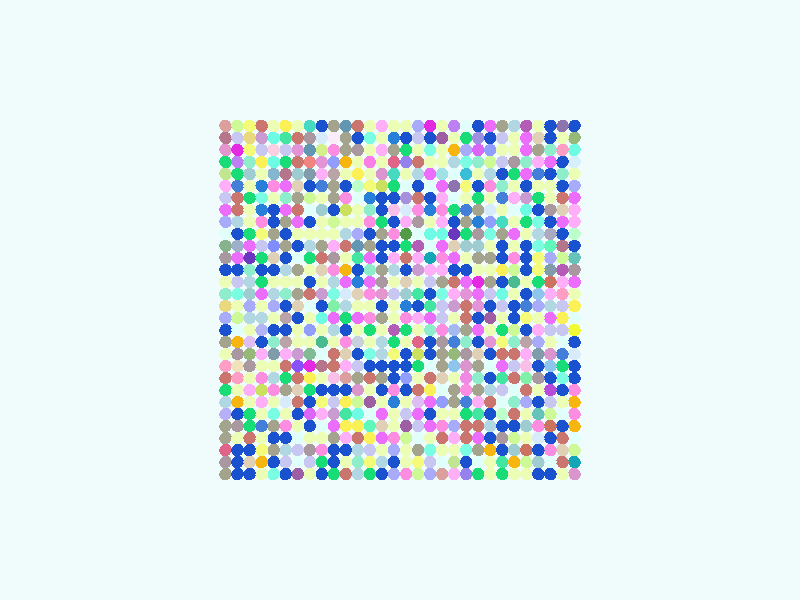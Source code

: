 global_settings {
  assumed_gamma 1
}
light_source {
  <-0.6, 1.6, 3.7>*10000
  rgb 1.3
}
camera {
  location <0,0,100>
  look_at <0,0,0>
}
background {
  color rgb < 0.87, 0.97, 0.97 >
}
sphere {
< -29.0, -29.0, 0 >, 1.0

pigment { color rgb < 0.7010194826037145, 0.2987309910163892, 0.6021925090826725 >
}}
sphere {
< -29.0, -27.0, 0 >, 1.0

pigment { color rgb < 0.006421113195411943, 0.38024787266649074, 0.4674239188990087 >
}}
sphere {
< -29.0, -25.0, 0 >, 1.0

pigment { color rgb < 0.6082781770335585, 0.9578544879098085, 0.3092507920774584 >
}}
sphere {
< -29.0, -23.0, 0 >, 1.0

pigment { color rgb < 0.7489519767477096, 0.9923329681430869, 0.9586955909104488 >
}}
sphere {
< -29.0, -21.0, 0 >, 1.0

pigment { color rgb < 0.9259312298839785, 0.46519352052446494, 0.004888728186105085 >
}}
sphere {
< -29.0, -19.0, 0 >, 1.0

pigment { color rgb < 0.9702327361401114, 0.2651352493808279, 0.74261976593761 >
}}
sphere {
< -29.0, -17.0, 0 >, 1.0

pigment { color rgb < 0.9259312298839785, 0.46519352052446494, 0.004888728186105085 >
}}
sphere {
< -29.0, -15.0, 0 >, 1.0

pigment { color rgb < 0.9702327361401114, 0.2651352493808279, 0.74261976593761 >
}}
sphere {
< -29.0, -13.0, 0 >, 1.0

pigment { color rgb < 0.009595182585178996, 0.08280190470377147, 0.6157757828967294 >
}}
sphere {
< -29.0, -11.0, 0 >, 1.0

pigment { color rgb < 0.009595182585178996, 0.08280190470377147, 0.6157757828967294 >
}}
sphere {
< -29.0, -9.0, 0 >, 1.0

pigment { color rgb < 0.6844944680036471, 0.832751716757992, 0.9555327228810787 >
}}
sphere {
< -29.0, -7.0, 0 >, 1.0

pigment { color rgb < 0.009595182585178996, 0.08280190470377147, 0.6157757828967294 >
}}
sphere {
< -29.0, -5.0, 0 >, 1.0

pigment { color rgb < 0.8809258617489227, 0.9569272692195624, 0.032804014654231106 >
}}
sphere {
< -29.0, -3.0, 0 >, 1.0

pigment { color rgb < 0.7489519767477096, 0.9923329681430869, 0.9586955909104488 >
}}
sphere {
< -29.0, -1.0, 0 >, 1.0

pigment { color rgb < 0.9622604213115676, 0.8710144619673509, 0.09337637766296591 >
}}
sphere {
< -29.0, 1.0, 0 >, 1.0

pigment { color rgb < 0.8380048475772117, 0.9951728718038925, 0.4604534413258655 >
}}
sphere {
< -29.0, 3.0, 0 >, 1.0

pigment { color rgb < 0.8427050134692685, 0.15375895631938363, 0.9763937501928746 >
}}
sphere {
< -29.0, 5.0, 0 >, 1.0

pigment { color rgb < 0.3944689511891706, 0.3126524443710207, 0.3507420026422263 >
}}
sphere {
< -29.0, 7.0, 0 >, 1.0

pigment { color rgb < 0.13258635720061596, 0.5456066284001511, 0.4935894549169286 >
}}
sphere {
< -29.0, 9.0, 0 >, 1.0

pigment { color rgb < 0.009595182585178996, 0.08280190470377147, 0.6157757828967294 >
}}
sphere {
< -29.0, 11.0, 0 >, 1.0

pigment { color rgb < 0.5107042030950945, 0.9987948727343924, 0.588324796236026 >
}}
sphere {
< -29.0, 13.0, 0 >, 1.0

pigment { color rgb < 0.98668533397206, 0.42893888976890915, 0.9351231321544738 >
}}
sphere {
< -29.0, 15.0, 0 >, 1.0

pigment { color rgb < 0.98668533397206, 0.42893888976890915, 0.9351231321544738 >
}}
sphere {
< -29.0, 17.0, 0 >, 1.0

pigment { color rgb < 0.8427050134692685, 0.15375895631938363, 0.9763937501928746 >
}}
sphere {
< -29.0, 19.0, 0 >, 1.0

pigment { color rgb < 0.3852849916439933, 0.40612135002563765, 0.9507176851386719 >
}}
sphere {
< -29.0, 21.0, 0 >, 1.0

pigment { color rgb < 0.8380048475772117, 0.9951728718038925, 0.4604534413258655 >
}}
sphere {
< -29.0, 23.0, 0 >, 1.0

pigment { color rgb < 0.6634833841126744, 0.8603953720043325, 0.9767435878498104 >
}}
sphere {
< -29.0, 25.0, 0 >, 1.0

pigment { color rgb < 0.15356288052453693, 0.9615306471319945, 0.771356541096553 >
}}
sphere {
< -29.0, 27.0, 0 >, 1.0

pigment { color rgb < 0.3065557047433225, 0.47804946842309315, 0.18703091486701995 >
}}
sphere {
< -29.0, 29.0, 0 >, 1.0

pigment { color rgb < 0.009595182585178996, 0.08280190470377147, 0.6157757828967294 >
}}
sphere {
< -27.0, -29.0, 0 >, 1.0

pigment { color rgb < 0.8380048475772117, 0.9951728718038925, 0.4604534413258655 >
}}
sphere {
< -27.0, -27.0, 0 >, 1.0

pigment { color rgb < 0.5884058838371837, 0.1777102111033475, 0.15689801835481676 >
}}
sphere {
< -27.0, -25.0, 0 >, 1.0

pigment { color rgb < 0.7482942981106591, 0.6361509635538997, 0.47016431982144924 >
}}
sphere {
< -27.0, -23.0, 0 >, 1.0

pigment { color rgb < 0.5884058838371837, 0.1777102111033475, 0.15689801835481676 >
}}
sphere {
< -27.0, -21.0, 0 >, 1.0

pigment { color rgb < 0.009595182585178996, 0.08280190470377147, 0.6157757828967294 >
}}
sphere {
< -27.0, -19.0, 0 >, 1.0

pigment { color rgb < 0.7489519767477096, 0.9923329681430869, 0.9586955909104488 >
}}
sphere {
< -27.0, -17.0, 0 >, 1.0

pigment { color rgb < 0.8380048475772117, 0.9951728718038925, 0.4604534413258655 >
}}
sphere {
< -27.0, -15.0, 0 >, 1.0

pigment { color rgb < 0.009595182585178996, 0.08280190470377147, 0.6157757828967294 >
}}
sphere {
< -27.0, -13.0, 0 >, 1.0

pigment { color rgb < 0.19544125381179867, 0.9849370413802575, 0.7618284456350827 >
}}
sphere {
< -27.0, -11.0, 0 >, 1.0

pigment { color rgb < 0.008924583100168526, 0.7161166732735406, 0.1781190941158275 >
}}
sphere {
< -27.0, -9.0, 0 >, 1.0

pigment { color rgb < 0.05601964043410923, 0.20881225164223582, 0.6954580499363474 >
}}
sphere {
< -27.0, -7.0, 0 >, 1.0

pigment { color rgb < 0.7489519767477096, 0.9923329681430869, 0.9586955909104488 >
}}
sphere {
< -27.0, -5.0, 0 >, 1.0

pigment { color rgb < 0.570536923684096, 0.5707999226331196, 0.8799387881934334 >
}}
sphere {
< -27.0, -3.0, 0 >, 1.0

pigment { color rgb < 0.9622604213115676, 0.8710144619673509, 0.09337637766296591 >
}}
sphere {
< -27.0, -1.0, 0 >, 1.0

pigment { color rgb < 0.570536923684096, 0.5707999226331196, 0.8799387881934334 >
}}
sphere {
< -27.0, 1.0, 0 >, 1.0

pigment { color rgb < 0.9941291294946549, 0.34383366523697345, 0.5554938397367383 >
}}
sphere {
< -27.0, 3.0, 0 >, 1.0

pigment { color rgb < 0.98668533397206, 0.42893888976890915, 0.9351231321544738 >
}}
sphere {
< -27.0, 5.0, 0 >, 1.0

pigment { color rgb < 0.45258948191908077, 0.10886323361355943, 0.4747220468414598 >
}}
sphere {
< -27.0, 7.0, 0 >, 1.0

pigment { color rgb < 0.6082781770335585, 0.9578544879098085, 0.3092507920774584 >
}}
sphere {
< -27.0, 9.0, 0 >, 1.0

pigment { color rgb < 0.4616534107858403, 0.18196991515046668, 0.25974205338511747 >
}}
sphere {
< -27.0, 11.0, 0 >, 1.0

pigment { color rgb < 0.009595182585178996, 0.08280190470377147, 0.6157757828967294 >
}}
sphere {
< -27.0, 13.0, 0 >, 1.0

pigment { color rgb < 0.8427050134692685, 0.15375895631938363, 0.9763937501928746 >
}}
sphere {
< -27.0, 15.0, 0 >, 1.0

pigment { color rgb < 0.7482942981106591, 0.6361509635538997, 0.47016431982144924 >
}}
sphere {
< -27.0, 17.0, 0 >, 1.0

pigment { color rgb < 0.5884058838371837, 0.1777102111033475, 0.15689801835481676 >
}}
sphere {
< -27.0, 19.0, 0 >, 1.0

pigment { color rgb < 0.009595182585178996, 0.08280190470377147, 0.6157757828967294 >
}}
sphere {
< -27.0, 21.0, 0 >, 1.0

pigment { color rgb < 0.2709978849301603, 0.8565723880342337, 0.6012790635578815 >
}}
sphere {
< -27.0, 23.0, 0 >, 1.0

pigment { color rgb < 0.009595182585178996, 0.08280190470377147, 0.6157757828967294 >
}}
sphere {
< -27.0, 25.0, 0 >, 1.0

pigment { color rgb < 0.9941291294946549, 0.34383366523697345, 0.5554938397367383 >
}}
sphere {
< -27.0, 27.0, 0 >, 1.0

pigment { color rgb < 0.8380048475772117, 0.9951728718038925, 0.4604534413258655 >
}}
sphere {
< -27.0, 29.0, 0 >, 1.0

pigment { color rgb < 0.2670684983861288, 0.1747550137498397, 0.42859467546117236 >
}}
sphere {
< -25.0, -29.0, 0 >, 1.0

pigment { color rgb < 0.009595182585178996, 0.08280190470377147, 0.6157757828967294 >
}}
sphere {
< -25.0, -27.0, 0 >, 1.0

pigment { color rgb < 0.7489519767477096, 0.9923329681430869, 0.9586955909104488 >
}}
sphere {
< -25.0, -25.0, 0 >, 1.0

pigment { color rgb < 0.9702327361401114, 0.2651352493808279, 0.74261976593761 >
}}
sphere {
< -25.0, -23.0, 0 >, 1.0

pigment { color rgb < 0.009595182585178996, 0.08280190470377147, 0.6157757828967294 >
}}
sphere {
< -25.0, -21.0, 0 >, 1.0

pigment { color rgb < 0.6058292964196178, 0.16915746339445548, 0.11249529473201536 >
}}
sphere {
< -25.0, -19.0, 0 >, 1.0

pigment { color rgb < 0.6082781770335585, 0.9578544879098085, 0.3092507920774584 >
}}
sphere {
< -25.0, -17.0, 0 >, 1.0

pigment { color rgb < 0.570536923684096, 0.5707999226331196, 0.8799387881934334 >
}}
sphere {
< -25.0, -15.0, 0 >, 1.0

pigment { color rgb < 0.4676698639372331, 0.07144276037246744, 0.6856895994495259 >
}}
sphere {
< -25.0, -13.0, 0 >, 1.0

pigment { color rgb < 0.009595182585178996, 0.08280190470377147, 0.6157757828967294 >
}}
sphere {
< -25.0, -11.0, 0 >, 1.0

pigment { color rgb < 0.2704599518825913, 0.5610550844863249, 0.8371100197157346 >
}}
sphere {
< -25.0, -9.0, 0 >, 1.0

pigment { color rgb < 0.7010194826037145, 0.2987309910163892, 0.6021925090826725 >
}}
sphere {
< -25.0, -7.0, 0 >, 1.0

pigment { color rgb < 0.8380048475772117, 0.9951728718038925, 0.4604534413258655 >
}}
sphere {
< -25.0, -5.0, 0 >, 1.0

pigment { color rgb < 0.570536923684096, 0.5707999226331196, 0.8799387881934334 >
}}
sphere {
< -25.0, -3.0, 0 >, 1.0

pigment { color rgb < 0.8427050134692685, 0.15375895631938363, 0.9763937501928746 >
}}
sphere {
< -25.0, -1.0, 0 >, 1.0

pigment { color rgb < 0.4408431865922984, 0.6783917467531672, 0.7567567754335055 >
}}
sphere {
< -25.0, 1.0, 0 >, 1.0

pigment { color rgb < 0.98668533397206, 0.42893888976890915, 0.9351231321544738 >
}}
sphere {
< -25.0, 3.0, 0 >, 1.0

pigment { color rgb < 0.6058292964196178, 0.16915746339445548, 0.11249529473201536 >
}}
sphere {
< -25.0, 5.0, 0 >, 1.0

pigment { color rgb < 0.21490587262491845, 0.326239313592786, 0.39606965317556697 >
}}
sphere {
< -25.0, 7.0, 0 >, 1.0

pigment { color rgb < 0.3852849916439933, 0.40612135002563765, 0.9507176851386719 >
}}
sphere {
< -25.0, 9.0, 0 >, 1.0

pigment { color rgb < 0.11625182925580968, 0.9294141673390849, 0.5058062521064487 >
}}
sphere {
< -25.0, 11.0, 0 >, 1.0

pigment { color rgb < 0.41434134031769276, 0.4032228146965532, 0.5344219755113498 >
}}
sphere {
< -25.0, 13.0, 0 >, 1.0

pigment { color rgb < 0.009595182585178996, 0.08280190470377147, 0.6157757828967294 >
}}
sphere {
< -25.0, 15.0, 0 >, 1.0

pigment { color rgb < 0.3944689511891706, 0.3126524443710207, 0.3507420026422263 >
}}
sphere {
< -25.0, 17.0, 0 >, 1.0

pigment { color rgb < 0.8380048475772117, 0.9951728718038925, 0.4604534413258655 >
}}
sphere {
< -25.0, 19.0, 0 >, 1.0

pigment { color rgb < 0.8380048475772117, 0.9951728718038925, 0.4604534413258655 >
}}
sphere {
< -25.0, 21.0, 0 >, 1.0

pigment { color rgb < 0.009595182585178996, 0.08280190470377147, 0.6157757828967294 >
}}
sphere {
< -25.0, 23.0, 0 >, 1.0

pigment { color rgb < 0.8427050134692685, 0.15375895631938363, 0.9763937501928746 >
}}
sphere {
< -25.0, 25.0, 0 >, 1.0

pigment { color rgb < 0.2709978849301603, 0.8565723880342337, 0.6012790635578815 >
}}
sphere {
< -25.0, 27.0, 0 >, 1.0

pigment { color rgb < 0.009595182585178996, 0.08280190470377147, 0.6157757828967294 >
}}
sphere {
< -25.0, 29.0, 0 >, 1.0

pigment { color rgb < 0.009595182585178996, 0.08280190470377147, 0.6157757828967294 >
}}
sphere {
< -23.0, -29.0, 0 >, 1.0

pigment { color rgb < 0.009595182585178996, 0.08280190470377147, 0.6157757828967294 >
}}
sphere {
< -23.0, -27.0, 0 >, 1.0

pigment { color rgb < 0.34298896200026097, 0.6060106444975637, 0.636486991296237 >
}}
sphere {
< -23.0, -25.0, 0 >, 1.0

pigment { color rgb < 0.009595182585178996, 0.08280190470377147, 0.6157757828967294 >
}}
sphere {
< -23.0, -23.0, 0 >, 1.0

pigment { color rgb < 0.6844944680036471, 0.832751716757992, 0.9555327228810787 >
}}
sphere {
< -23.0, -21.0, 0 >, 1.0

pigment { color rgb < 0.9702327361401114, 0.2651352493808279, 0.74261976593761 >
}}
sphere {
< -23.0, -19.0, 0 >, 1.0

pigment { color rgb < 0.13258635720061596, 0.5456066284001511, 0.4935894549169286 >
}}
sphere {
< -23.0, -17.0, 0 >, 1.0

pigment { color rgb < 0.009595182585178996, 0.08280190470377147, 0.6157757828967294 >
}}
sphere {
< -23.0, -15.0, 0 >, 1.0

pigment { color rgb < 0.8380048475772117, 0.9951728718038925, 0.4604534413258655 >
}}
sphere {
< -23.0, -13.0, 0 >, 1.0

pigment { color rgb < 0.3944689511891706, 0.3126524443710207, 0.3507420026422263 >
}}
sphere {
< -23.0, -11.0, 0 >, 1.0

pigment { color rgb < 0.009595182585178996, 0.08280190470377147, 0.6157757828967294 >
}}
sphere {
< -23.0, -9.0, 0 >, 1.0

pigment { color rgb < 0.21490587262491845, 0.326239313592786, 0.39606965317556697 >
}}
sphere {
< -23.0, -7.0, 0 >, 1.0

pigment { color rgb < 0.3852849916439933, 0.40612135002563765, 0.9507176851386719 >
}}
sphere {
< -23.0, -5.0, 0 >, 1.0

pigment { color rgb < 0.98668533397206, 0.42893888976890915, 0.9351231321544738 >
}}
sphere {
< -23.0, -3.0, 0 >, 1.0

pigment { color rgb < 0.8380048475772117, 0.9951728718038925, 0.4604534413258655 >
}}
sphere {
< -23.0, -1.0, 0 >, 1.0

pigment { color rgb < 0.3852849916439933, 0.40612135002563765, 0.9507176851386719 >
}}
sphere {
< -23.0, 1.0, 0 >, 1.0

pigment { color rgb < 0.2704599518825913, 0.5610550844863249, 0.8371100197157346 >
}}
sphere {
< -23.0, 3.0, 0 >, 1.0

pigment { color rgb < 0.008924583100168526, 0.7161166732735406, 0.1781190941158275 >
}}
sphere {
< -23.0, 5.0, 0 >, 1.0

pigment { color rgb < 0.9064006165190825, 0.9653001688398588, 0.19182097125899178 >
}}
sphere {
< -23.0, 7.0, 0 >, 1.0

pigment { color rgb < 0.9064006165190825, 0.9653001688398588, 0.19182097125899178 >
}}
sphere {
< -23.0, 9.0, 0 >, 1.0

pigment { color rgb < 0.19544125381179867, 0.9849370413802575, 0.7618284456350827 >
}}
sphere {
< -23.0, 11.0, 0 >, 1.0

pigment { color rgb < 0.4408431865922984, 0.6783917467531672, 0.7567567754335055 >
}}
sphere {
< -23.0, 13.0, 0 >, 1.0

pigment { color rgb < 0.19544125381179867, 0.9849370413802575, 0.7618284456350827 >
}}
sphere {
< -23.0, 15.0, 0 >, 1.0

pigment { color rgb < 0.009595182585178996, 0.08280190470377147, 0.6157757828967294 >
}}
sphere {
< -23.0, 17.0, 0 >, 1.0

pigment { color rgb < 0.008924583100168526, 0.7161166732735406, 0.1781190941158275 >
}}
sphere {
< -23.0, 19.0, 0 >, 1.0

pigment { color rgb < 0.8380048475772117, 0.9951728718038925, 0.4604534413258655 >
}}
sphere {
< -23.0, 21.0, 0 >, 1.0

pigment { color rgb < 0.05601964043410923, 0.20881225164223582, 0.6954580499363474 >
}}
sphere {
< -23.0, 23.0, 0 >, 1.0

pigment { color rgb < 0.98668533397206, 0.42893888976890915, 0.9351231321544738 >
}}
sphere {
< -23.0, 25.0, 0 >, 1.0

pigment { color rgb < 0.3729945708072371, 0.37229931471799704, 0.2720295047599932 >
}}
sphere {
< -23.0, 27.0, 0 >, 1.0

pigment { color rgb < 0.7482942981106591, 0.6361509635538997, 0.47016431982144924 >
}}
sphere {
< -23.0, 29.0, 0 >, 1.0

pigment { color rgb < 0.8380048475772117, 0.9951728718038925, 0.4604534413258655 >
}}
sphere {
< -21.0, -29.0, 0 >, 1.0

pigment { color rgb < 0.8380048475772117, 0.9951728718038925, 0.4604534413258655 >
}}
sphere {
< -21.0, -27.0, 0 >, 1.0

pigment { color rgb < 0.6082781770335585, 0.9578544879098085, 0.3092507920774584 >
}}
sphere {
< -21.0, -25.0, 0 >, 1.0

pigment { color rgb < 0.6058292964196178, 0.16915746339445548, 0.11249529473201536 >
}}
sphere {
< -21.0, -23.0, 0 >, 1.0

pigment { color rgb < 0.8380048475772117, 0.9951728718038925, 0.4604534413258655 >
}}
sphere {
< -21.0, -21.0, 0 >, 1.0

pigment { color rgb < 0.34298896200026097, 0.6060106444975637, 0.636486991296237 >
}}
sphere {
< -21.0, -19.0, 0 >, 1.0

pigment { color rgb < 0.8380048475772117, 0.9951728718038925, 0.4604534413258655 >
}}
sphere {
< -21.0, -17.0, 0 >, 1.0

pigment { color rgb < 0.3852849916439933, 0.40612135002563765, 0.9507176851386719 >
}}
sphere {
< -21.0, -15.0, 0 >, 1.0

pigment { color rgb < 0.5884058838371837, 0.1777102111033475, 0.15689801835481676 >
}}
sphere {
< -21.0, -13.0, 0 >, 1.0

pigment { color rgb < 0.22290753887996984, 0.8807166726811314, 0.39343508716565234 >
}}
sphere {
< -21.0, -11.0, 0 >, 1.0

pigment { color rgb < 0.93799781343056, 0.5234747863054734, 0.8114388461385099 >
}}
sphere {
< -21.0, -9.0, 0 >, 1.0

pigment { color rgb < 0.98668533397206, 0.42893888976890915, 0.9351231321544738 >
}}
sphere {
< -21.0, -7.0, 0 >, 1.0

pigment { color rgb < 0.49776971282805305, 0.36956378589379224, 0.3860878574935154 >
}}
sphere {
< -21.0, -5.0, 0 >, 1.0

pigment { color rgb < 0.009595182585178996, 0.08280190470377147, 0.6157757828967294 >
}}
sphere {
< -21.0, -3.0, 0 >, 1.0

pigment { color rgb < 0.9064006165190825, 0.9653001688398588, 0.19182097125899178 >
}}
sphere {
< -21.0, -1.0, 0 >, 1.0

pigment { color rgb < 0.05601964043410923, 0.20881225164223582, 0.6954580499363474 >
}}
sphere {
< -21.0, 1.0, 0 >, 1.0

pigment { color rgb < 0.009595182585178996, 0.08280190470377147, 0.6157757828967294 >
}}
sphere {
< -21.0, 3.0, 0 >, 1.0

pigment { color rgb < 0.8380048475772117, 0.9951728718038925, 0.4604534413258655 >
}}
sphere {
< -21.0, 5.0, 0 >, 1.0

pigment { color rgb < 0.009595182585178996, 0.08280190470377147, 0.6157757828967294 >
}}
sphere {
< -21.0, 7.0, 0 >, 1.0

pigment { color rgb < 0.009595182585178996, 0.08280190470377147, 0.6157757828967294 >
}}
sphere {
< -21.0, 9.0, 0 >, 1.0

pigment { color rgb < 0.009595182585178996, 0.08280190470377147, 0.6157757828967294 >
}}
sphere {
< -21.0, 11.0, 0 >, 1.0

pigment { color rgb < 0.8380048475772117, 0.9951728718038925, 0.4604534413258655 >
}}
sphere {
< -21.0, 13.0, 0 >, 1.0

pigment { color rgb < 0.008924583100168526, 0.7161166732735406, 0.1781190941158275 >
}}
sphere {
< -21.0, 15.0, 0 >, 1.0

pigment { color rgb < 0.15356288052453693, 0.9615306471319945, 0.771356541096553 >
}}
sphere {
< -21.0, 17.0, 0 >, 1.0

pigment { color rgb < 0.5899213975131327, 0.3296233820782962, 0.628660644864913 >
}}
sphere {
< -21.0, 19.0, 0 >, 1.0

pigment { color rgb < 0.009595182585178996, 0.08280190470377147, 0.6157757828967294 >
}}
sphere {
< -21.0, 21.0, 0 >, 1.0

pigment { color rgb < 0.8427050134692685, 0.15375895631938363, 0.9763937501928746 >
}}
sphere {
< -21.0, 23.0, 0 >, 1.0

pigment { color rgb < 0.2709978849301603, 0.8565723880342337, 0.6012790635578815 >
}}
sphere {
< -21.0, 25.0, 0 >, 1.0

pigment { color rgb < 0.8427050134692685, 0.15375895631938363, 0.9763937501928746 >
}}
sphere {
< -21.0, 27.0, 0 >, 1.0

pigment { color rgb < 0.8427050134692685, 0.15375895631938363, 0.9763937501928746 >
}}
sphere {
< -21.0, 29.0, 0 >, 1.0

pigment { color rgb < 0.45258948191908077, 0.10886323361355943, 0.4747220468414598 >
}}
sphere {
< -19.0, -29.0, 0 >, 1.0

pigment { color rgb < 0.8380048475772117, 0.9951728718038925, 0.4604534413258655 >
}}
sphere {
< -19.0, -27.0, 0 >, 1.0

pigment { color rgb < 0.9259312298839785, 0.46519352052446494, 0.004888728186105085 >
}}
sphere {
< -19.0, -25.0, 0 >, 1.0

pigment { color rgb < 0.34298896200026097, 0.6060106444975637, 0.636486991296237 >
}}
sphere {
< -19.0, -23.0, 0 >, 1.0

pigment { color rgb < 0.6082781770335585, 0.9578544879098085, 0.3092507920774584 >
}}
sphere {
< -19.0, -21.0, 0 >, 1.0

pigment { color rgb < 0.009595182585178996, 0.08280190470377147, 0.6157757828967294 >
}}
sphere {
< -19.0, -19.0, 0 >, 1.0

pigment { color rgb < 0.5884058838371837, 0.1777102111033475, 0.15689801835481676 >
}}
sphere {
< -19.0, -17.0, 0 >, 1.0

pigment { color rgb < 0.2709978849301603, 0.8565723880342337, 0.6012790635578815 >
}}
sphere {
< -19.0, -15.0, 0 >, 1.0

pigment { color rgb < 0.7489519767477096, 0.9923329681430869, 0.9586955909104488 >
}}
sphere {
< -19.0, -13.0, 0 >, 1.0

pigment { color rgb < 0.5884058838371837, 0.1777102111033475, 0.15689801835481676 >
}}
sphere {
< -19.0, -11.0, 0 >, 1.0

pigment { color rgb < 0.570536923684096, 0.5707999226331196, 0.8799387881934334 >
}}
sphere {
< -19.0, -9.0, 0 >, 1.0

pigment { color rgb < 0.5884058838371837, 0.1777102111033475, 0.15689801835481676 >
}}
sphere {
< -19.0, -7.0, 0 >, 1.0

pigment { color rgb < 0.2709978849301603, 0.8565723880342337, 0.6012790635578815 >
}}
sphere {
< -19.0, -5.0, 0 >, 1.0

pigment { color rgb < 0.6082781770335585, 0.9578544879098085, 0.3092507920774584 >
}}
sphere {
< -19.0, -3.0, 0 >, 1.0

pigment { color rgb < 0.009595182585178996, 0.08280190470377147, 0.6157757828967294 >
}}
sphere {
< -19.0, -1.0, 0 >, 1.0

pigment { color rgb < 0.009595182585178996, 0.08280190470377147, 0.6157757828967294 >
}}
sphere {
< -19.0, 1.0, 0 >, 1.0

pigment { color rgb < 0.8380048475772117, 0.9951728718038925, 0.4604534413258655 >
}}
sphere {
< -19.0, 3.0, 0 >, 1.0

pigment { color rgb < 0.06684971950543983, 0.498582889791396, 0.2688814401314479 >
}}
sphere {
< -19.0, 5.0, 0 >, 1.0

pigment { color rgb < 0.6082781770335585, 0.9578544879098085, 0.3092507920774584 >
}}
sphere {
< -19.0, 7.0, 0 >, 1.0

pigment { color rgb < 0.9702327361401114, 0.2651352493808279, 0.74261976593761 >
}}
sphere {
< -19.0, 9.0, 0 >, 1.0

pigment { color rgb < 0.8380048475772117, 0.9951728718038925, 0.4604534413258655 >
}}
sphere {
< -19.0, 11.0, 0 >, 1.0

pigment { color rgb < 0.8427050134692685, 0.15375895631938363, 0.9763937501928746 >
}}
sphere {
< -19.0, 13.0, 0 >, 1.0

pigment { color rgb < 0.8380048475772117, 0.9951728718038925, 0.4604534413258655 >
}}
sphere {
< -19.0, 15.0, 0 >, 1.0

pigment { color rgb < 0.7489519767477096, 0.9923329681430869, 0.9586955909104488 >
}}
sphere {
< -19.0, 17.0, 0 >, 1.0

pigment { color rgb < 0.98668533397206, 0.42893888976890915, 0.9351231321544738 >
}}
sphere {
< -19.0, 19.0, 0 >, 1.0

pigment { color rgb < 0.8380048475772117, 0.9951728718038925, 0.4604534413258655 >
}}
sphere {
< -19.0, 21.0, 0 >, 1.0

pigment { color rgb < 0.008924583100168526, 0.7161166732735406, 0.1781190941158275 >
}}
sphere {
< -19.0, 23.0, 0 >, 1.0

pigment { color rgb < 0.3944689511891706, 0.3126524443710207, 0.3507420026422263 >
}}
sphere {
< -19.0, 25.0, 0 >, 1.0

pigment { color rgb < 0.8380048475772117, 0.9951728718038925, 0.4604534413258655 >
}}
sphere {
< -19.0, 27.0, 0 >, 1.0

pigment { color rgb < 0.8380048475772117, 0.9951728718038925, 0.4604534413258655 >
}}
sphere {
< -19.0, 29.0, 0 >, 1.0

pigment { color rgb < 0.4408431865922984, 0.6783917467531672, 0.7567567754335055 >
}}
sphere {
< -17.0, -29.0, 0 >, 1.0

pigment { color rgb < 0.008924583100168526, 0.7161166732735406, 0.1781190941158275 >
}}
sphere {
< -17.0, -27.0, 0 >, 1.0

pigment { color rgb < 0.056460676984349534, 0.7888686352946035, 0.35580890600927495 >
}}
sphere {
< -17.0, -25.0, 0 >, 1.0

pigment { color rgb < 0.009595182585178996, 0.08280190470377147, 0.6157757828967294 >
}}
sphere {
< -17.0, -23.0, 0 >, 1.0

pigment { color rgb < 0.3944689511891706, 0.3126524443710207, 0.3507420026422263 >
}}
sphere {
< -17.0, -21.0, 0 >, 1.0

pigment { color rgb < 0.009595182585178996, 0.08280190470377147, 0.6157757828967294 >
}}
sphere {
< -17.0, -19.0, 0 >, 1.0

pigment { color rgb < 0.5107042030950945, 0.9987948727343924, 0.588324796236026 >
}}
sphere {
< -17.0, -17.0, 0 >, 1.0

pigment { color rgb < 0.7489519767477096, 0.9923329681430869, 0.9586955909104488 >
}}
sphere {
< -17.0, -15.0, 0 >, 1.0

pigment { color rgb < 0.570536923684096, 0.5707999226331196, 0.8799387881934334 >
}}
sphere {
< -17.0, -13.0, 0 >, 1.0

pigment { color rgb < 0.056460676984349534, 0.7888686352946035, 0.35580890600927495 >
}}
sphere {
< -17.0, -11.0, 0 >, 1.0

pigment { color rgb < 0.8427050134692685, 0.15375895631938363, 0.9763937501928746 >
}}
sphere {
< -17.0, -9.0, 0 >, 1.0

pigment { color rgb < 0.5884058838371837, 0.1777102111033475, 0.15689801835481676 >
}}
sphere {
< -17.0, -7.0, 0 >, 1.0

pigment { color rgb < 0.9064006165190825, 0.9653001688398588, 0.19182097125899178 >
}}
sphere {
< -17.0, -5.0, 0 >, 1.0

pigment { color rgb < 0.008924583100168526, 0.7161166732735406, 0.1781190941158275 >
}}
sphere {
< -17.0, -3.0, 0 >, 1.0

pigment { color rgb < 0.8380048475772117, 0.9951728718038925, 0.4604534413258655 >
}}
sphere {
< -17.0, -1.0, 0 >, 1.0

pigment { color rgb < 0.570536923684096, 0.5707999226331196, 0.8799387881934334 >
}}
sphere {
< -17.0, 1.0, 0 >, 1.0

pigment { color rgb < 0.15356288052453693, 0.9615306471319945, 0.771356541096553 >
}}
sphere {
< -17.0, 3.0, 0 >, 1.0

pigment { color rgb < 0.009595182585178996, 0.08280190470377147, 0.6157757828967294 >
}}
sphere {
< -17.0, 5.0, 0 >, 1.0

pigment { color rgb < 0.9622604213115676, 0.8710144619673509, 0.09337637766296591 >
}}
sphere {
< -17.0, 7.0, 0 >, 1.0

pigment { color rgb < 0.009595182585178996, 0.08280190470377147, 0.6157757828967294 >
}}
sphere {
< -17.0, 9.0, 0 >, 1.0

pigment { color rgb < 0.009595182585178996, 0.08280190470377147, 0.6157757828967294 >
}}
sphere {
< -17.0, 11.0, 0 >, 1.0

pigment { color rgb < 0.3729945708072371, 0.37229931471799704, 0.2720295047599932 >
}}
sphere {
< -17.0, 13.0, 0 >, 1.0

pigment { color rgb < 0.06100921542305349, 0.7003358599495177, 0.5298033360693271 >
}}
sphere {
< -17.0, 15.0, 0 >, 1.0

pigment { color rgb < 0.8380048475772117, 0.9951728718038925, 0.4604534413258655 >
}}
sphere {
< -17.0, 17.0, 0 >, 1.0

pigment { color rgb < 0.05601964043410923, 0.20881225164223582, 0.6954580499363474 >
}}
sphere {
< -17.0, 19.0, 0 >, 1.0

pigment { color rgb < 0.2709978849301603, 0.8565723880342337, 0.6012790635578815 >
}}
sphere {
< -17.0, 21.0, 0 >, 1.0

pigment { color rgb < 0.009595182585178996, 0.08280190470377147, 0.6157757828967294 >
}}
sphere {
< -17.0, 23.0, 0 >, 1.0

pigment { color rgb < 0.570536923684096, 0.5707999226331196, 0.8799387881934334 >
}}
sphere {
< -17.0, 25.0, 0 >, 1.0

pigment { color rgb < 0.8380048475772117, 0.9951728718038925, 0.4604534413258655 >
}}
sphere {
< -17.0, 27.0, 0 >, 1.0

pigment { color rgb < 0.570536923684096, 0.5707999226331196, 0.8799387881934334 >
}}
sphere {
< -17.0, 29.0, 0 >, 1.0

pigment { color rgb < 0.3729945708072371, 0.37229931471799704, 0.2720295047599932 >
}}
sphere {
< -15.0, -29.0, 0 >, 1.0

pigment { color rgb < 0.8380048475772117, 0.9951728718038925, 0.4604534413258655 >
}}
sphere {
< -15.0, -27.0, 0 >, 1.0

pigment { color rgb < 0.8380048475772117, 0.9951728718038925, 0.4604534413258655 >
}}
sphere {
< -15.0, -25.0, 0 >, 1.0

pigment { color rgb < 0.9259312298839785, 0.46519352052446494, 0.004888728186105085 >
}}
sphere {
< -15.0, -23.0, 0 >, 1.0

pigment { color rgb < 0.009595182585178996, 0.08280190470377147, 0.6157757828967294 >
}}
sphere {
< -15.0, -21.0, 0 >, 1.0

pigment { color rgb < 0.4408431865922984, 0.6783917467531672, 0.7567567754335055 >
}}
sphere {
< -15.0, -19.0, 0 >, 1.0

pigment { color rgb < 0.009595182585178996, 0.08280190470377147, 0.6157757828967294 >
}}
sphere {
< -15.0, -17.0, 0 >, 1.0

pigment { color rgb < 0.5884058838371837, 0.1777102111033475, 0.15689801835481676 >
}}
sphere {
< -15.0, -15.0, 0 >, 1.0

pigment { color rgb < 0.4408431865922984, 0.6783917467531672, 0.7567567754335055 >
}}
sphere {
< -15.0, -13.0, 0 >, 1.0

pigment { color rgb < 0.009595182585178996, 0.08280190470377147, 0.6157757828967294 >
}}
sphere {
< -15.0, -11.0, 0 >, 1.0

pigment { color rgb < 0.7489519767477096, 0.9923329681430869, 0.9586955909104488 >
}}
sphere {
< -15.0, -9.0, 0 >, 1.0

pigment { color rgb < 0.009595182585178996, 0.08280190470377147, 0.6157757828967294 >
}}
sphere {
< -15.0, -7.0, 0 >, 1.0

pigment { color rgb < 0.7611827459863638, 0.2946973581034399, 0.6761030483917594 >
}}
sphere {
< -15.0, -5.0, 0 >, 1.0

pigment { color rgb < 0.8380048475772117, 0.9951728718038925, 0.4604534413258655 >
}}
sphere {
< -15.0, -3.0, 0 >, 1.0

pigment { color rgb < 0.342905918372741, 0.11238092838632674, 0.3657178501989 >
}}
sphere {
< -15.0, -1.0, 0 >, 1.0

pigment { color rgb < 0.009595182585178996, 0.08280190470377147, 0.6157757828967294 >
}}
sphere {
< -15.0, 1.0, 0 >, 1.0

pigment { color rgb < 0.570536923684096, 0.5707999226331196, 0.8799387881934334 >
}}
sphere {
< -15.0, 3.0, 0 >, 1.0

pigment { color rgb < 0.3729945708072371, 0.37229931471799704, 0.2720295047599932 >
}}
sphere {
< -15.0, 5.0, 0 >, 1.0

pigment { color rgb < 0.8380048475772117, 0.9951728718038925, 0.4604534413258655 >
}}
sphere {
< -15.0, 7.0, 0 >, 1.0

pigment { color rgb < 0.3729945708072371, 0.37229931471799704, 0.2720295047599932 >
}}
sphere {
< -15.0, 9.0, 0 >, 1.0

pigment { color rgb < 0.8380048475772117, 0.9951728718038925, 0.4604534413258655 >
}}
sphere {
< -15.0, 11.0, 0 >, 1.0

pigment { color rgb < 0.19544125381179867, 0.9849370413802575, 0.7618284456350827 >
}}
sphere {
< -15.0, 13.0, 0 >, 1.0

pigment { color rgb < 0.28211269033989095, 0.3408654958548156, 0.9861710084464912 >
}}
sphere {
< -15.0, 15.0, 0 >, 1.0

pigment { color rgb < 0.6844944680036471, 0.832751716757992, 0.9555327228810787 >
}}
sphere {
< -15.0, 17.0, 0 >, 1.0

pigment { color rgb < 0.8380048475772117, 0.9951728718038925, 0.4604534413258655 >
}}
sphere {
< -15.0, 19.0, 0 >, 1.0

pigment { color rgb < 0.9702327361401114, 0.2651352493808279, 0.74261976593761 >
}}
sphere {
< -15.0, 21.0, 0 >, 1.0

pigment { color rgb < 0.4408431865922984, 0.6783917467531672, 0.7567567754335055 >
}}
sphere {
< -15.0, 23.0, 0 >, 1.0

pigment { color rgb < 0.6082781770335585, 0.9578544879098085, 0.3092507920774584 >
}}
sphere {
< -15.0, 25.0, 0 >, 1.0

pigment { color rgb < 0.28211269033989095, 0.3408654958548156, 0.9861710084464912 >
}}
sphere {
< -15.0, 27.0, 0 >, 1.0

pigment { color rgb < 0.009595182585178996, 0.08280190470377147, 0.6157757828967294 >
}}
sphere {
< -15.0, 29.0, 0 >, 1.0

pigment { color rgb < 0.8427050134692685, 0.15375895631938363, 0.9763937501928746 >
}}
sphere {
< -13.0, -29.0, 0 >, 1.0

pigment { color rgb < 0.008924583100168526, 0.7161166732735406, 0.1781190941158275 >
}}
sphere {
< -13.0, -27.0, 0 >, 1.0

pigment { color rgb < 0.7489519767477096, 0.9923329681430869, 0.9586955909104488 >
}}
sphere {
< -13.0, -25.0, 0 >, 1.0

pigment { color rgb < 0.3729945708072371, 0.37229931471799704, 0.2720295047599932 >
}}
sphere {
< -13.0, -23.0, 0 >, 1.0

pigment { color rgb < 0.8427050134692685, 0.15375895631938363, 0.9763937501928746 >
}}
sphere {
< -13.0, -21.0, 0 >, 1.0

pigment { color rgb < 0.5884058838371837, 0.1777102111033475, 0.15689801835481676 >
}}
sphere {
< -13.0, -19.0, 0 >, 1.0

pigment { color rgb < 0.056460676984349534, 0.7888686352946035, 0.35580890600927495 >
}}
sphere {
< -13.0, -17.0, 0 >, 1.0

pigment { color rgb < 0.98668533397206, 0.42893888976890915, 0.9351231321544738 >
}}
sphere {
< -13.0, -15.0, 0 >, 1.0

pigment { color rgb < 0.3729945708072371, 0.37229931471799704, 0.2720295047599932 >
}}
sphere {
< -13.0, -13.0, 0 >, 1.0

pigment { color rgb < 0.2709978849301603, 0.8565723880342337, 0.6012790635578815 >
}}
sphere {
< -13.0, -11.0, 0 >, 1.0

pigment { color rgb < 0.3729945708072371, 0.37229931471799704, 0.2720295047599932 >
}}
sphere {
< -13.0, -9.0, 0 >, 1.0

pigment { color rgb < 0.7482942981106591, 0.6361509635538997, 0.47016431982144924 >
}}
sphere {
< -13.0, -7.0, 0 >, 1.0

pigment { color rgb < 0.009595182585178996, 0.08280190470377147, 0.6157757828967294 >
}}
sphere {
< -13.0, -5.0, 0 >, 1.0

pigment { color rgb < 0.8427050134692685, 0.15375895631938363, 0.9763937501928746 >
}}
sphere {
< -13.0, -3.0, 0 >, 1.0

pigment { color rgb < 0.009595182585178996, 0.08280190470377147, 0.6157757828967294 >
}}
sphere {
< -13.0, -1.0, 0 >, 1.0

pigment { color rgb < 0.7611827459863638, 0.2946973581034399, 0.6761030483917594 >
}}
sphere {
< -13.0, 1.0, 0 >, 1.0

pigment { color rgb < 0.8427050134692685, 0.15375895631938363, 0.9763937501928746 >
}}
sphere {
< -13.0, 3.0, 0 >, 1.0

pigment { color rgb < 0.7735793048164689, 0.022560129870269008, 0.75788860748258 >
}}
sphere {
< -13.0, 5.0, 0 >, 1.0

pigment { color rgb < 0.8380048475772117, 0.9951728718038925, 0.4604534413258655 >
}}
sphere {
< -13.0, 7.0, 0 >, 1.0

pigment { color rgb < 0.3729945708072371, 0.37229931471799704, 0.2720295047599932 >
}}
sphere {
< -13.0, 9.0, 0 >, 1.0

pigment { color rgb < 0.34298896200026097, 0.6060106444975637, 0.636486991296237 >
}}
sphere {
< -13.0, 11.0, 0 >, 1.0

pigment { color rgb < 0.3944689511891706, 0.3126524443710207, 0.3507420026422263 >
}}
sphere {
< -13.0, 13.0, 0 >, 1.0

pigment { color rgb < 0.01989478441039738, 0.21182675423926378, 0.6944689263400243 >
}}
sphere {
< -13.0, 15.0, 0 >, 1.0

pigment { color rgb < 0.3729945708072371, 0.37229931471799704, 0.2720295047599932 >
}}
sphere {
< -13.0, 17.0, 0 >, 1.0

pigment { color rgb < 0.008924583100168526, 0.7161166732735406, 0.1781190941158275 >
}}
sphere {
< -13.0, 19.0, 0 >, 1.0

pigment { color rgb < 0.009595182585178996, 0.08280190470377147, 0.6157757828967294 >
}}
sphere {
< -13.0, 21.0, 0 >, 1.0

pigment { color rgb < 0.8380048475772117, 0.9951728718038925, 0.4604534413258655 >
}}
sphere {
< -13.0, 23.0, 0 >, 1.0

pigment { color rgb < 0.2709978849301603, 0.8565723880342337, 0.6012790635578815 >
}}
sphere {
< -13.0, 25.0, 0 >, 1.0

pigment { color rgb < 0.6978345924863911, 0.13001529043527538, 0.9333404105307507 >
}}
sphere {
< -13.0, 27.0, 0 >, 1.0

pigment { color rgb < 0.3461160629177533, 0.2748577185391824, 0.7607513436537295 >
}}
sphere {
< -13.0, 29.0, 0 >, 1.0

pigment { color rgb < 0.009595182585178996, 0.08280190470377147, 0.6157757828967294 >
}}
sphere {
< -11.0, -29.0, 0 >, 1.0

pigment { color rgb < 0.29874454762426517, 0.2242390395342888, 0.8578900964017072 >
}}
sphere {
< -11.0, -27.0, 0 >, 1.0

pigment { color rgb < 0.009595182585178996, 0.08280190470377147, 0.6157757828967294 >
}}
sphere {
< -11.0, -25.0, 0 >, 1.0

pigment { color rgb < 0.19544125381179867, 0.9849370413802575, 0.7618284456350827 >
}}
sphere {
< -11.0, -23.0, 0 >, 1.0

pigment { color rgb < 0.5884058838371837, 0.1777102111033475, 0.15689801835481676 >
}}
sphere {
< -11.0, -21.0, 0 >, 1.0

pigment { color rgb < 0.5884058838371837, 0.1777102111033475, 0.15689801835481676 >
}}
sphere {
< -11.0, -19.0, 0 >, 1.0

pigment { color rgb < 0.008924583100168526, 0.7161166732735406, 0.1781190941158275 >
}}
sphere {
< -11.0, -17.0, 0 >, 1.0

pigment { color rgb < 0.05601964043410923, 0.20881225164223582, 0.6954580499363474 >
}}
sphere {
< -11.0, -15.0, 0 >, 1.0

pigment { color rgb < 0.9702327361401114, 0.2651352493808279, 0.74261976593761 >
}}
sphere {
< -11.0, -13.0, 0 >, 1.0

pigment { color rgb < 0.8685184556163293, 0.24904603705658335, 0.7931854376367372 >
}}
sphere {
< -11.0, -11.0, 0 >, 1.0

pigment { color rgb < 0.7010194826037145, 0.2987309910163892, 0.6021925090826725 >
}}
sphere {
< -11.0, -9.0, 0 >, 1.0

pigment { color rgb < 0.3944689511891706, 0.3126524443710207, 0.3507420026422263 >
}}
sphere {
< -11.0, -7.0, 0 >, 1.0

pigment { color rgb < 0.2709978849301603, 0.8565723880342337, 0.6012790635578815 >
}}
sphere {
< -11.0, -5.0, 0 >, 1.0

pigment { color rgb < 0.3729945708072371, 0.37229931471799704, 0.2720295047599932 >
}}
sphere {
< -11.0, -3.0, 0 >, 1.0

pigment { color rgb < 0.5884058838371837, 0.1777102111033475, 0.15689801835481676 >
}}
sphere {
< -11.0, -1.0, 0 >, 1.0

pigment { color rgb < 0.5884058838371837, 0.1777102111033475, 0.15689801835481676 >
}}
sphere {
< -11.0, 1.0, 0 >, 1.0

pigment { color rgb < 0.7611827459863638, 0.2946973581034399, 0.6761030483917594 >
}}
sphere {
< -11.0, 3.0, 0 >, 1.0

pigment { color rgb < 0.8427050134692685, 0.15375895631938363, 0.9763937501928746 >
}}
sphere {
< -11.0, 5.0, 0 >, 1.0

pigment { color rgb < 0.009595182585178996, 0.08280190470377147, 0.6157757828967294 >
}}
sphere {
< -11.0, 7.0, 0 >, 1.0

pigment { color rgb < 0.8380048475772117, 0.9951728718038925, 0.4604534413258655 >
}}
sphere {
< -11.0, 9.0, 0 >, 1.0

pigment { color rgb < 0.34298896200026097, 0.6060106444975637, 0.636486991296237 >
}}
sphere {
< -11.0, 11.0, 0 >, 1.0

pigment { color rgb < 0.008924583100168526, 0.7161166732735406, 0.1781190941158275 >
}}
sphere {
< -11.0, 13.0, 0 >, 1.0

pigment { color rgb < 0.3729945708072371, 0.37229931471799704, 0.2720295047599932 >
}}
sphere {
< -11.0, 15.0, 0 >, 1.0

pigment { color rgb < 0.05601964043410923, 0.20881225164223582, 0.6954580499363474 >
}}
sphere {
< -11.0, 17.0, 0 >, 1.0

pigment { color rgb < 0.8380048475772117, 0.9951728718038925, 0.4604534413258655 >
}}
sphere {
< -11.0, 19.0, 0 >, 1.0

pigment { color rgb < 0.9064006165190825, 0.9653001688398588, 0.19182097125899178 >
}}
sphere {
< -11.0, 21.0, 0 >, 1.0

pigment { color rgb < 0.04143240280131022, 0.5168405126978509, 0.6828796075115529 >
}}
sphere {
< -11.0, 23.0, 0 >, 1.0

pigment { color rgb < 0.19544125381179867, 0.9849370413802575, 0.7618284456350827 >
}}
sphere {
< -11.0, 25.0, 0 >, 1.0

pigment { color rgb < 0.3852849916439933, 0.40612135002563765, 0.9507176851386719 >
}}
sphere {
< -11.0, 27.0, 0 >, 1.0

pigment { color rgb < 0.008924583100168526, 0.7161166732735406, 0.1781190941158275 >
}}
sphere {
< -11.0, 29.0, 0 >, 1.0

pigment { color rgb < 0.7489519767477096, 0.9923329681430869, 0.9586955909104488 >
}}
sphere {
< -9.0, -29.0, 0 >, 1.0

pigment { color rgb < 0.98668533397206, 0.42893888976890915, 0.9351231321544738 >
}}
sphere {
< -9.0, -27.0, 0 >, 1.0

pigment { color rgb < 0.5312352353349559, 0.7825024185866509, 0.281592031156527 >
}}
sphere {
< -9.0, -25.0, 0 >, 1.0

pigment { color rgb < 0.8380048475772117, 0.9951728718038925, 0.4604534413258655 >
}}
sphere {
< -9.0, -23.0, 0 >, 1.0

pigment { color rgb < 0.98668533397206, 0.42893888976890915, 0.9351231321544738 >
}}
sphere {
< -9.0, -21.0, 0 >, 1.0

pigment { color rgb < 0.3852849916439933, 0.40612135002563765, 0.9507176851386719 >
}}
sphere {
< -9.0, -19.0, 0 >, 1.0

pigment { color rgb < 0.8380048475772117, 0.9951728718038925, 0.4604534413258655 >
}}
sphere {
< -9.0, -17.0, 0 >, 1.0

pigment { color rgb < 0.3729945708072371, 0.37229931471799704, 0.2720295047599932 >
}}
sphere {
< -9.0, -15.0, 0 >, 1.0

pigment { color rgb < 0.3729945708072371, 0.37229931471799704, 0.2720295047599932 >
}}
sphere {
< -9.0, -13.0, 0 >, 1.0

pigment { color rgb < 0.8380048475772117, 0.9951728718038925, 0.4604534413258655 >
}}
sphere {
< -9.0, -11.0, 0 >, 1.0

pigment { color rgb < 0.2704599518825913, 0.5610550844863249, 0.8371100197157346 >
}}
sphere {
< -9.0, -9.0, 0 >, 1.0

pigment { color rgb < 0.3065557047433225, 0.47804946842309315, 0.18703091486701995 >
}}
sphere {
< -9.0, -7.0, 0 >, 1.0

pigment { color rgb < 0.05601964043410923, 0.20881225164223582, 0.6954580499363474 >
}}
sphere {
< -9.0, -5.0, 0 >, 1.0

pigment { color rgb < 0.3642451259913905, 0.4876475195819121, 0.8672239390823876 >
}}
sphere {
< -9.0, -3.0, 0 >, 1.0

pigment { color rgb < 0.8380048475772117, 0.9951728718038925, 0.4604534413258655 >
}}
sphere {
< -9.0, -1.0, 0 >, 1.0

pigment { color rgb < 0.5899213975131327, 0.3296233820782962, 0.628660644864913 >
}}
sphere {
< -9.0, 1.0, 0 >, 1.0

pigment { color rgb < 0.98668533397206, 0.42893888976890915, 0.9351231321544738 >
}}
sphere {
< -9.0, 3.0, 0 >, 1.0

pigment { color rgb < 0.5884058838371837, 0.1777102111033475, 0.15689801835481676 >
}}
sphere {
< -9.0, 5.0, 0 >, 1.0

pigment { color rgb < 0.009595182585178996, 0.08280190470377147, 0.6157757828967294 >
}}
sphere {
< -9.0, 7.0, 0 >, 1.0

pigment { color rgb < 0.8427050134692685, 0.15375895631938363, 0.9763937501928746 >
}}
sphere {
< -9.0, 9.0, 0 >, 1.0

pigment { color rgb < 0.7482942981106591, 0.6361509635538997, 0.47016431982144924 >
}}
sphere {
< -9.0, 11.0, 0 >, 1.0

pigment { color rgb < 0.14787544904987582, 0.03837931268870054, 0.5185524275271909 >
}}
sphere {
< -9.0, 13.0, 0 >, 1.0

pigment { color rgb < 0.009595182585178996, 0.08280190470377147, 0.6157757828967294 >
}}
sphere {
< -9.0, 15.0, 0 >, 1.0

pigment { color rgb < 0.008924583100168526, 0.7161166732735406, 0.1781190941158275 >
}}
sphere {
< -9.0, 17.0, 0 >, 1.0

pigment { color rgb < 0.7489519767477096, 0.9923329681430869, 0.9586955909104488 >
}}
sphere {
< -9.0, 19.0, 0 >, 1.0

pigment { color rgb < 0.2670684983861288, 0.1747550137498397, 0.42859467546117236 >
}}
sphere {
< -9.0, 21.0, 0 >, 1.0

pigment { color rgb < 0.7489519767477096, 0.9923329681430869, 0.9586955909104488 >
}}
sphere {
< -9.0, 23.0, 0 >, 1.0

pigment { color rgb < 0.4408431865922984, 0.6783917467531672, 0.7567567754335055 >
}}
sphere {
< -9.0, 25.0, 0 >, 1.0

pigment { color rgb < 0.9259312298839785, 0.46519352052446494, 0.004888728186105085 >
}}
sphere {
< -9.0, 27.0, 0 >, 1.0

pigment { color rgb < 0.8380048475772117, 0.9951728718038925, 0.4604534413258655 >
}}
sphere {
< -9.0, 29.0, 0 >, 1.0

pigment { color rgb < 0.5004214284106906, 0.21753419841712396, 0.891412925095953 >
}}
sphere {
< -7.0, -29.0, 0 >, 1.0

pigment { color rgb < 0.7106300711316802, 0.3477190332633552, 0.34024682447332333 >
}}
sphere {
< -7.0, -27.0, 0 >, 1.0

pigment { color rgb < 0.7489519767477096, 0.9923329681430869, 0.9586955909104488 >
}}
sphere {
< -7.0, -25.0, 0 >, 1.0

pigment { color rgb < 0.8380048475772117, 0.9951728718038925, 0.4604534413258655 >
}}
sphere {
< -7.0, -23.0, 0 >, 1.0

pigment { color rgb < 0.5884058838371837, 0.1777102111033475, 0.15689801835481676 >
}}
sphere {
< -7.0, -21.0, 0 >, 1.0

pigment { color rgb < 0.9702327361401114, 0.2651352493808279, 0.74261976593761 >
}}
sphere {
< -7.0, -19.0, 0 >, 1.0

pigment { color rgb < 0.8380048475772117, 0.9951728718038925, 0.4604534413258655 >
}}
sphere {
< -7.0, -17.0, 0 >, 1.0

pigment { color rgb < 0.28211269033989095, 0.3408654958548156, 0.9861710084464912 >
}}
sphere {
< -7.0, -15.0, 0 >, 1.0

pigment { color rgb < 0.7489519767477096, 0.9923329681430869, 0.9586955909104488 >
}}
sphere {
< -7.0, -13.0, 0 >, 1.0

pigment { color rgb < 0.7482942981106591, 0.6361509635538997, 0.47016431982144924 >
}}
sphere {
< -7.0, -11.0, 0 >, 1.0

pigment { color rgb < 0.3729945708072371, 0.37229931471799704, 0.2720295047599932 >
}}
sphere {
< -7.0, -9.0, 0 >, 1.0

pigment { color rgb < 0.3729945708072371, 0.37229931471799704, 0.2720295047599932 >
}}
sphere {
< -7.0, -7.0, 0 >, 1.0

pigment { color rgb < 0.3944689511891706, 0.3126524443710207, 0.3507420026422263 >
}}
sphere {
< -7.0, -5.0, 0 >, 1.0

pigment { color rgb < 0.9702327361401114, 0.2651352493808279, 0.74261976593761 >
}}
sphere {
< -7.0, -3.0, 0 >, 1.0

pigment { color rgb < 0.570536923684096, 0.5707999226331196, 0.8799387881934334 >
}}
sphere {
< -7.0, -1.0, 0 >, 1.0

pigment { color rgb < 0.570536923684096, 0.5707999226331196, 0.8799387881934334 >
}}
sphere {
< -7.0, 1.0, 0 >, 1.0

pigment { color rgb < 0.19544125381179867, 0.9849370413802575, 0.7618284456350827 >
}}
sphere {
< -7.0, 3.0, 0 >, 1.0

pigment { color rgb < 0.3729945708072371, 0.37229931471799704, 0.2720295047599932 >
}}
sphere {
< -7.0, 5.0, 0 >, 1.0

pigment { color rgb < 0.98668533397206, 0.42893888976890915, 0.9351231321544738 >
}}
sphere {
< -7.0, 7.0, 0 >, 1.0

pigment { color rgb < 0.9702327361401114, 0.2651352493808279, 0.74261976593761 >
}}
sphere {
< -7.0, 9.0, 0 >, 1.0

pigment { color rgb < 0.8427050134692685, 0.15375895631938363, 0.9763937501928746 >
}}
sphere {
< -7.0, 11.0, 0 >, 1.0

pigment { color rgb < 0.15356288052453693, 0.9615306471319945, 0.771356541096553 >
}}
sphere {
< -7.0, 13.0, 0 >, 1.0

pigment { color rgb < 0.98668533397206, 0.42893888976890915, 0.9351231321544738 >
}}
sphere {
< -7.0, 15.0, 0 >, 1.0

pigment { color rgb < 0.9702327361401114, 0.2651352493808279, 0.74261976593761 >
}}
sphere {
< -7.0, 17.0, 0 >, 1.0

pigment { color rgb < 0.98668533397206, 0.42893888976890915, 0.9351231321544738 >
}}
sphere {
< -7.0, 19.0, 0 >, 1.0

pigment { color rgb < 0.8427050134692685, 0.15375895631938363, 0.9763937501928746 >
}}
sphere {
< -7.0, 21.0, 0 >, 1.0

pigment { color rgb < 0.35372149502071015, 0.7485886819616265, 0.8020246795773107 >
}}
sphere {
< -7.0, 23.0, 0 >, 1.0

pigment { color rgb < 0.8380048475772117, 0.9951728718038925, 0.4604534413258655 >
}}
sphere {
< -7.0, 25.0, 0 >, 1.0

pigment { color rgb < 0.8380048475772117, 0.9951728718038925, 0.4604534413258655 >
}}
sphere {
< -7.0, 27.0, 0 >, 1.0

pigment { color rgb < 0.342905918372741, 0.11238092838632674, 0.3657178501989 >
}}
sphere {
< -7.0, 29.0, 0 >, 1.0

pigment { color rgb < 0.8380048475772117, 0.9951728718038925, 0.4604534413258655 >
}}
sphere {
< -5.0, -29.0, 0 >, 1.0

pigment { color rgb < 0.3852849916439933, 0.40612135002563765, 0.9507176851386719 >
}}
sphere {
< -5.0, -27.0, 0 >, 1.0

pigment { color rgb < 0.570536923684096, 0.5707999226331196, 0.8799387881934334 >
}}
sphere {
< -5.0, -25.0, 0 >, 1.0

pigment { color rgb < 0.19544125381179867, 0.9849370413802575, 0.7618284456350827 >
}}
sphere {
< -5.0, -23.0, 0 >, 1.0

pigment { color rgb < 0.8380048475772117, 0.9951728718038925, 0.4604534413258655 >
}}
sphere {
< -5.0, -21.0, 0 >, 1.0

pigment { color rgb < 0.8427050134692685, 0.15375895631938363, 0.9763937501928746 >
}}
sphere {
< -5.0, -19.0, 0 >, 1.0

pigment { color rgb < 0.009595182585178996, 0.08280190470377147, 0.6157757828967294 >
}}
sphere {
< -5.0, -17.0, 0 >, 1.0

pigment { color rgb < 0.8427050134692685, 0.15375895631938363, 0.9763937501928746 >
}}
sphere {
< -5.0, -15.0, 0 >, 1.0

pigment { color rgb < 0.9622604213115676, 0.8710144619673509, 0.09337637766296591 >
}}
sphere {
< -5.0, -13.0, 0 >, 1.0

pigment { color rgb < 0.5884058838371837, 0.1777102111033475, 0.15689801835481676 >
}}
sphere {
< -5.0, -11.0, 0 >, 1.0

pigment { color rgb < 0.7489519767477096, 0.9923329681430869, 0.9586955909104488 >
}}
sphere {
< -5.0, -9.0, 0 >, 1.0

pigment { color rgb < 0.009595182585178996, 0.08280190470377147, 0.6157757828967294 >
}}
sphere {
< -5.0, -7.0, 0 >, 1.0

pigment { color rgb < 0.009595182585178996, 0.08280190470377147, 0.6157757828967294 >
}}
sphere {
< -5.0, -5.0, 0 >, 1.0

pigment { color rgb < 0.2709978849301603, 0.8565723880342337, 0.6012790635578815 >
}}
sphere {
< -5.0, -3.0, 0 >, 1.0

pigment { color rgb < 0.8427050134692685, 0.15375895631938363, 0.9763937501928746 >
}}
sphere {
< -5.0, -1.0, 0 >, 1.0

pigment { color rgb < 0.056460676984349534, 0.7888686352946035, 0.35580890600927495 >
}}
sphere {
< -5.0, 1.0, 0 >, 1.0

pigment { color rgb < 0.009595182585178996, 0.08280190470377147, 0.6157757828967294 >
}}
sphere {
< -5.0, 3.0, 0 >, 1.0

pigment { color rgb < 0.570536923684096, 0.5707999226331196, 0.8799387881934334 >
}}
sphere {
< -5.0, 5.0, 0 >, 1.0

pigment { color rgb < 0.98668533397206, 0.42893888976890915, 0.9351231321544738 >
}}
sphere {
< -5.0, 7.0, 0 >, 1.0

pigment { color rgb < 0.006421113195411943, 0.38024787266649074, 0.4674239188990087 >
}}
sphere {
< -5.0, 9.0, 0 >, 1.0

pigment { color rgb < 0.7489519767477096, 0.9923329681430869, 0.9586955909104488 >
}}
sphere {
< -5.0, 11.0, 0 >, 1.0

pigment { color rgb < 0.15356288052453693, 0.9615306471319945, 0.771356541096553 >
}}
sphere {
< -5.0, 13.0, 0 >, 1.0

pigment { color rgb < 0.8380048475772117, 0.9951728718038925, 0.4604534413258655 >
}}
sphere {
< -5.0, 15.0, 0 >, 1.0

pigment { color rgb < 0.01989478441039738, 0.21182675423926378, 0.6944689263400243 >
}}
sphere {
< -5.0, 17.0, 0 >, 1.0

pigment { color rgb < 0.009595182585178996, 0.08280190470377147, 0.6157757828967294 >
}}
sphere {
< -5.0, 19.0, 0 >, 1.0

pigment { color rgb < 0.7489519767477096, 0.9923329681430869, 0.9586955909104488 >
}}
sphere {
< -5.0, 21.0, 0 >, 1.0

pigment { color rgb < 0.8427050134692685, 0.15375895631938363, 0.9763937501928746 >
}}
sphere {
< -5.0, 23.0, 0 >, 1.0

pigment { color rgb < 0.8380048475772117, 0.9951728718038925, 0.4604534413258655 >
}}
sphere {
< -5.0, 25.0, 0 >, 1.0

pigment { color rgb < 0.19544125381179867, 0.9849370413802575, 0.7618284456350827 >
}}
sphere {
< -5.0, 27.0, 0 >, 1.0

pigment { color rgb < 0.009595182585178996, 0.08280190470377147, 0.6157757828967294 >
}}
sphere {
< -5.0, 29.0, 0 >, 1.0

pigment { color rgb < 0.7735793048164689, 0.022560129870269008, 0.75788860748258 >
}}
sphere {
< -3.0, -29.0, 0 >, 1.0

pigment { color rgb < 0.6082781770335585, 0.9578544879098085, 0.3092507920774584 >
}}
sphere {
< -3.0, -27.0, 0 >, 1.0

pigment { color rgb < 0.9064006165190825, 0.9653001688398588, 0.19182097125899178 >
}}
sphere {
< -3.0, -25.0, 0 >, 1.0

pigment { color rgb < 0.3729945708072371, 0.37229931471799704, 0.2720295047599932 >
}}
sphere {
< -3.0, -23.0, 0 >, 1.0

pigment { color rgb < 0.7489519767477096, 0.9923329681430869, 0.9586955909104488 >
}}
sphere {
< -3.0, -21.0, 0 >, 1.0

pigment { color rgb < 0.570536923684096, 0.5707999226331196, 0.8799387881934334 >
}}
sphere {
< -3.0, -19.0, 0 >, 1.0

pigment { color rgb < 0.8427050134692685, 0.15375895631938363, 0.9763937501928746 >
}}
sphere {
< -3.0, -17.0, 0 >, 1.0

pigment { color rgb < 0.7313431195527447, 0.5173862595146687, 0.8857739587686099 >
}}
sphere {
< -3.0, -15.0, 0 >, 1.0

pigment { color rgb < 0.5884058838371837, 0.1777102111033475, 0.15689801835481676 >
}}
sphere {
< -3.0, -13.0, 0 >, 1.0

pigment { color rgb < 0.8380048475772117, 0.9951728718038925, 0.4604534413258655 >
}}
sphere {
< -3.0, -11.0, 0 >, 1.0

pigment { color rgb < 0.008924583100168526, 0.7161166732735406, 0.1781190941158275 >
}}
sphere {
< -3.0, -9.0, 0 >, 1.0

pigment { color rgb < 0.5949135107871915, 0.7459283598519837, 0.11493901304036314 >
}}
sphere {
< -3.0, -7.0, 0 >, 1.0

pigment { color rgb < 0.73681221833392, 0.12830699797607814, 0.2415973753423749 >
}}
sphere {
< -3.0, -5.0, 0 >, 1.0

pigment { color rgb < 0.8380048475772117, 0.9951728718038925, 0.4604534413258655 >
}}
sphere {
< -3.0, -3.0, 0 >, 1.0

pigment { color rgb < 0.98668533397206, 0.42893888976890915, 0.9351231321544738 >
}}
sphere {
< -3.0, -1.0, 0 >, 1.0

pigment { color rgb < 0.009595182585178996, 0.08280190470377147, 0.6157757828967294 >
}}
sphere {
< -3.0, 1.0, 0 >, 1.0

pigment { color rgb < 0.056460676984349534, 0.7888686352946035, 0.35580890600927495 >
}}
sphere {
< -3.0, 3.0, 0 >, 1.0

pigment { color rgb < 0.8380048475772117, 0.9951728718038925, 0.4604534413258655 >
}}
sphere {
< -3.0, 5.0, 0 >, 1.0

pigment { color rgb < 0.5899213975131327, 0.3296233820782962, 0.628660644864913 >
}}
sphere {
< -3.0, 7.0, 0 >, 1.0

pigment { color rgb < 0.98668533397206, 0.42893888976890915, 0.9351231321544738 >
}}
sphere {
< -3.0, 9.0, 0 >, 1.0

pigment { color rgb < 0.45258948191908077, 0.10886323361355943, 0.4747220468414598 >
}}
sphere {
< -3.0, 11.0, 0 >, 1.0

pigment { color rgb < 0.7489519767477096, 0.9923329681430869, 0.9586955909104488 >
}}
sphere {
< -3.0, 13.0, 0 >, 1.0

pigment { color rgb < 0.3944689511891706, 0.3126524443710207, 0.3507420026422263 >
}}
sphere {
< -3.0, 15.0, 0 >, 1.0

pigment { color rgb < 0.9702327361401114, 0.2651352493808279, 0.74261976593761 >
}}
sphere {
< -3.0, 17.0, 0 >, 1.0

pigment { color rgb < 0.5884058838371837, 0.1777102111033475, 0.15689801835481676 >
}}
sphere {
< -3.0, 19.0, 0 >, 1.0

pigment { color rgb < 0.009595182585178996, 0.08280190470377147, 0.6157757828967294 >
}}
sphere {
< -3.0, 21.0, 0 >, 1.0

pigment { color rgb < 0.4408431865922984, 0.6783917467531672, 0.7567567754335055 >
}}
sphere {
< -3.0, 23.0, 0 >, 1.0

pigment { color rgb < 0.5884058838371837, 0.1777102111033475, 0.15689801835481676 >
}}
sphere {
< -3.0, 25.0, 0 >, 1.0

pigment { color rgb < 0.8380048475772117, 0.9951728718038925, 0.4604534413258655 >
}}
sphere {
< -3.0, 27.0, 0 >, 1.0

pigment { color rgb < 0.570536923684096, 0.5707999226331196, 0.8799387881934334 >
}}
sphere {
< -3.0, 29.0, 0 >, 1.0

pigment { color rgb < 0.3852849916439933, 0.40612135002563765, 0.9507176851386719 >
}}
sphere {
< -1.0, -29.0, 0 >, 1.0

pigment { color rgb < 0.9702327361401114, 0.2651352493808279, 0.74261976593761 >
}}
sphere {
< -1.0, -27.0, 0 >, 1.0

pigment { color rgb < 0.8380048475772117, 0.9951728718038925, 0.4604534413258655 >
}}
sphere {
< -1.0, -25.0, 0 >, 1.0

pigment { color rgb < 0.8380048475772117, 0.9951728718038925, 0.4604534413258655 >
}}
sphere {
< -1.0, -23.0, 0 >, 1.0

pigment { color rgb < 0.6082781770335585, 0.9578544879098085, 0.3092507920774584 >
}}
sphere {
< -1.0, -21.0, 0 >, 1.0

pigment { color rgb < 0.342905918372741, 0.11238092838632674, 0.3657178501989 >
}}
sphere {
< -1.0, -19.0, 0 >, 1.0

pigment { color rgb < 0.570536923684096, 0.5707999226331196, 0.8799387881934334 >
}}
sphere {
< -1.0, -17.0, 0 >, 1.0

pigment { color rgb < 0.8380048475772117, 0.9951728718038925, 0.4604534413258655 >
}}
sphere {
< -1.0, -15.0, 0 >, 1.0

pigment { color rgb < 0.009595182585178996, 0.08280190470377147, 0.6157757828967294 >
}}
sphere {
< -1.0, -13.0, 0 >, 1.0

pigment { color rgb < 0.28211269033989095, 0.3408654958548156, 0.9861710084464912 >
}}
sphere {
< -1.0, -11.0, 0 >, 1.0

pigment { color rgb < 0.009595182585178996, 0.08280190470377147, 0.6157757828967294 >
}}
sphere {
< -1.0, -9.0, 0 >, 1.0

pigment { color rgb < 0.009595182585178996, 0.08280190470377147, 0.6157757828967294 >
}}
sphere {
< -1.0, -7.0, 0 >, 1.0

pigment { color rgb < 0.8380048475772117, 0.9951728718038925, 0.4604534413258655 >
}}
sphere {
< -1.0, -5.0, 0 >, 1.0

pigment { color rgb < 0.008924583100168526, 0.7161166732735406, 0.1781190941158275 >
}}
sphere {
< -1.0, -3.0, 0 >, 1.0

pigment { color rgb < 0.9702327361401114, 0.2651352493808279, 0.74261976593761 >
}}
sphere {
< -1.0, -1.0, 0 >, 1.0

pigment { color rgb < 0.01989478441039738, 0.21182675423926378, 0.6944689263400243 >
}}
sphere {
< -1.0, 1.0, 0 >, 1.0

pigment { color rgb < 0.34298896200026097, 0.6060106444975637, 0.636486991296237 >
}}
sphere {
< -1.0, 3.0, 0 >, 1.0

pigment { color rgb < 0.7482942981106591, 0.6361509635538997, 0.47016431982144924 >
}}
sphere {
< -1.0, 5.0, 0 >, 1.0

pigment { color rgb < 0.009595182585178996, 0.08280190470377147, 0.6157757828967294 >
}}
sphere {
< -1.0, 7.0, 0 >, 1.0

pigment { color rgb < 0.5884058838371837, 0.1777102111033475, 0.15689801835481676 >
}}
sphere {
< -1.0, 9.0, 0 >, 1.0

pigment { color rgb < 0.008924583100168526, 0.7161166732735406, 0.1781190941158275 >
}}
sphere {
< -1.0, 11.0, 0 >, 1.0

pigment { color rgb < 0.08957295040363811, 0.32701038212891187, 0.06297778956338851 >
}}
sphere {
< -1.0, 13.0, 0 >, 1.0

pigment { color rgb < 0.98668533397206, 0.42893888976890915, 0.9351231321544738 >
}}
sphere {
< -1.0, 15.0, 0 >, 1.0

pigment { color rgb < 0.6844944680036471, 0.832751716757992, 0.9555327228810787 >
}}
sphere {
< -1.0, 17.0, 0 >, 1.0

pigment { color rgb < 0.38096487233181475, 0.27625911171251216, 0.7053061223206296 >
}}
sphere {
< -1.0, 19.0, 0 >, 1.0

pigment { color rgb < 0.7489519767477096, 0.9923329681430869, 0.9586955909104488 >
}}
sphere {
< -1.0, 21.0, 0 >, 1.0

pigment { color rgb < 0.8380048475772117, 0.9951728718038925, 0.4604534413258655 >
}}
sphere {
< -1.0, 23.0, 0 >, 1.0

pigment { color rgb < 0.29874454762426517, 0.2242390395342888, 0.8578900964017072 >
}}
sphere {
< -1.0, 25.0, 0 >, 1.0

pigment { color rgb < 0.008924583100168526, 0.7161166732735406, 0.1781190941158275 >
}}
sphere {
< -1.0, 27.0, 0 >, 1.0

pigment { color rgb < 0.009595182585178996, 0.08280190470377147, 0.6157757828967294 >
}}
sphere {
< -1.0, 29.0, 0 >, 1.0

pigment { color rgb < 0.8380048475772117, 0.9951728718038925, 0.4604534413258655 >
}}
sphere {
< 1.0, -29.0, 0 >, 1.0

pigment { color rgb < 0.3852849916439933, 0.40612135002563765, 0.9507176851386719 >
}}
sphere {
< 1.0, -27.0, 0 >, 1.0

pigment { color rgb < 0.009595182585178996, 0.08280190470377147, 0.6157757828967294 >
}}
sphere {
< 1.0, -25.0, 0 >, 1.0

pigment { color rgb < 0.3852849916439933, 0.40612135002563765, 0.9507176851386719 >
}}
sphere {
< 1.0, -23.0, 0 >, 1.0

pigment { color rgb < 0.9702327361401114, 0.2651352493808279, 0.74261976593761 >
}}
sphere {
< 1.0, -21.0, 0 >, 1.0

pigment { color rgb < 0.8380048475772117, 0.9951728718038925, 0.4604534413258655 >
}}
sphere {
< 1.0, -19.0, 0 >, 1.0

pigment { color rgb < 0.8380048475772117, 0.9951728718038925, 0.4604534413258655 >
}}
sphere {
< 1.0, -17.0, 0 >, 1.0

pigment { color rgb < 0.01989478441039738, 0.21182675423926378, 0.6944689263400243 >
}}
sphere {
< 1.0, -15.0, 0 >, 1.0

pigment { color rgb < 0.9702327361401114, 0.2651352493808279, 0.74261976593761 >
}}
sphere {
< 1.0, -13.0, 0 >, 1.0

pigment { color rgb < 0.009595182585178996, 0.08280190470377147, 0.6157757828967294 >
}}
sphere {
< 1.0, -11.0, 0 >, 1.0

pigment { color rgb < 0.009595182585178996, 0.08280190470377147, 0.6157757828967294 >
}}
sphere {
< 1.0, -9.0, 0 >, 1.0

pigment { color rgb < 0.9064006165190825, 0.9653001688398588, 0.19182097125899178 >
}}
sphere {
< 1.0, -7.0, 0 >, 1.0

pigment { color rgb < 0.008924583100168526, 0.7161166732735406, 0.1781190941158275 >
}}
sphere {
< 1.0, -5.0, 0 >, 1.0

pigment { color rgb < 0.45258948191908077, 0.10886323361355943, 0.4747220468414598 >
}}
sphere {
< 1.0, -3.0, 0 >, 1.0

pigment { color rgb < 0.8380048475772117, 0.9951728718038925, 0.4604534413258655 >
}}
sphere {
< 1.0, -1.0, 0 >, 1.0

pigment { color rgb < 0.8380048475772117, 0.9951728718038925, 0.4604534413258655 >
}}
sphere {
< 1.0, 1.0, 0 >, 1.0

pigment { color rgb < 0.570536923684096, 0.5707999226331196, 0.8799387881934334 >
}}
sphere {
< 1.0, 3.0, 0 >, 1.0

pigment { color rgb < 0.8380048475772117, 0.9951728718038925, 0.4604534413258655 >
}}
sphere {
< 1.0, 5.0, 0 >, 1.0

pigment { color rgb < 0.4408431865922984, 0.6783917467531672, 0.7567567754335055 >
}}
sphere {
< 1.0, 7.0, 0 >, 1.0

pigment { color rgb < 0.98668533397206, 0.42893888976890915, 0.9351231321544738 >
}}
sphere {
< 1.0, 9.0, 0 >, 1.0

pigment { color rgb < 0.009595182585178996, 0.08280190470377147, 0.6157757828967294 >
}}
sphere {
< 1.0, 11.0, 0 >, 1.0

pigment { color rgb < 0.9702327361401114, 0.2651352493808279, 0.74261976593761 >
}}
sphere {
< 1.0, 13.0, 0 >, 1.0

pigment { color rgb < 0.009595182585178996, 0.08280190470377147, 0.6157757828967294 >
}}
sphere {
< 1.0, 15.0, 0 >, 1.0

pigment { color rgb < 0.93799781343056, 0.5234747863054734, 0.8114388461385099 >
}}
sphere {
< 1.0, 17.0, 0 >, 1.0

pigment { color rgb < 0.009595182585178996, 0.08280190470377147, 0.6157757828967294 >
}}
sphere {
< 1.0, 19.0, 0 >, 1.0

pigment { color rgb < 0.008924583100168526, 0.7161166732735406, 0.1781190941158275 >
}}
sphere {
< 1.0, 21.0, 0 >, 1.0

pigment { color rgb < 0.06100921542305349, 0.7003358599495177, 0.5298033360693271 >
}}
sphere {
< 1.0, 23.0, 0 >, 1.0

pigment { color rgb < 0.73681221833392, 0.12830699797607814, 0.2415973753423749 >
}}
sphere {
< 1.0, 25.0, 0 >, 1.0

pigment { color rgb < 0.3729945708072371, 0.37229931471799704, 0.2720295047599932 >
}}
sphere {
< 1.0, 27.0, 0 >, 1.0

pigment { color rgb < 0.01989478441039738, 0.21182675423926378, 0.6944689263400243 >
}}
sphere {
< 1.0, 29.0, 0 >, 1.0

pigment { color rgb < 0.8380048475772117, 0.9951728718038925, 0.4604534413258655 >
}}
sphere {
< 3.0, -29.0, 0 >, 1.0

pigment { color rgb < 0.009595182585178996, 0.08280190470377147, 0.6157757828967294 >
}}
sphere {
< 3.0, -27.0, 0 >, 1.0

pigment { color rgb < 0.4408431865922984, 0.6783917467531672, 0.7567567754335055 >
}}
sphere {
< 3.0, -25.0, 0 >, 1.0

pigment { color rgb < 0.8380048475772117, 0.9951728718038925, 0.4604534413258655 >
}}
sphere {
< 3.0, -23.0, 0 >, 1.0

pigment { color rgb < 0.8427050134692685, 0.15375895631938363, 0.9763937501928746 >
}}
sphere {
< 3.0, -21.0, 0 >, 1.0

pigment { color rgb < 0.7482942981106591, 0.6361509635538997, 0.47016431982144924 >
}}
sphere {
< 3.0, -19.0, 0 >, 1.0

pigment { color rgb < 0.8427050134692685, 0.15375895631938363, 0.9763937501928746 >
}}
sphere {
< 3.0, -17.0, 0 >, 1.0

pigment { color rgb < 0.8380048475772117, 0.9951728718038925, 0.4604534413258655 >
}}
sphere {
< 3.0, -15.0, 0 >, 1.0

pigment { color rgb < 0.009595182585178996, 0.08280190470377147, 0.6157757828967294 >
}}
sphere {
< 3.0, -13.0, 0 >, 1.0

pigment { color rgb < 0.3729945708072371, 0.37229931471799704, 0.2720295047599932 >
}}
sphere {
< 3.0, -11.0, 0 >, 1.0

pigment { color rgb < 0.009595182585178996, 0.08280190470377147, 0.6157757828967294 >
}}
sphere {
< 3.0, -9.0, 0 >, 1.0

pigment { color rgb < 0.4408431865922984, 0.6783917467531672, 0.7567567754335055 >
}}
sphere {
< 3.0, -7.0, 0 >, 1.0

pigment { color rgb < 0.4408431865922984, 0.6783917467531672, 0.7567567754335055 >
}}
sphere {
< 3.0, -5.0, 0 >, 1.0

pigment { color rgb < 0.8380048475772117, 0.9951728718038925, 0.4604534413258655 >
}}
sphere {
< 3.0, -3.0, 0 >, 1.0

pigment { color rgb < 0.3729945708072371, 0.37229931471799704, 0.2720295047599932 >
}}
sphere {
< 3.0, -1.0, 0 >, 1.0

pigment { color rgb < 0.009595182585178996, 0.08280190470377147, 0.6157757828967294 >
}}
sphere {
< 3.0, 1.0, 0 >, 1.0

pigment { color rgb < 0.7677921352738569, 0.30043451844140634, 0.6087161676918083 >
}}
sphere {
< 3.0, 3.0, 0 >, 1.0

pigment { color rgb < 0.3944689511891706, 0.3126524443710207, 0.3507420026422263 >
}}
sphere {
< 3.0, 5.0, 0 >, 1.0

pigment { color rgb < 0.3729945708072371, 0.37229931471799704, 0.2720295047599932 >
}}
sphere {
< 3.0, 7.0, 0 >, 1.0

pigment { color rgb < 0.009595182585178996, 0.08280190470377147, 0.6157757828967294 >
}}
sphere {
< 3.0, 9.0, 0 >, 1.0

pigment { color rgb < 0.009595182585178996, 0.08280190470377147, 0.6157757828967294 >
}}
sphere {
< 3.0, 11.0, 0 >, 1.0

pigment { color rgb < 0.3729945708072371, 0.37229931471799704, 0.2720295047599932 >
}}
sphere {
< 3.0, 13.0, 0 >, 1.0

pigment { color rgb < 0.008924583100168526, 0.7161166732735406, 0.1781190941158275 >
}}
sphere {
< 3.0, 15.0, 0 >, 1.0

pigment { color rgb < 0.009595182585178996, 0.08280190470377147, 0.6157757828967294 >
}}
sphere {
< 3.0, 17.0, 0 >, 1.0

pigment { color rgb < 0.009595182585178996, 0.08280190470377147, 0.6157757828967294 >
}}
sphere {
< 3.0, 19.0, 0 >, 1.0

pigment { color rgb < 0.5949135107871915, 0.7459283598519837, 0.11493901304036314 >
}}
sphere {
< 3.0, 21.0, 0 >, 1.0

pigment { color rgb < 0.7010194826037145, 0.2987309910163892, 0.6021925090826725 >
}}
sphere {
< 3.0, 23.0, 0 >, 1.0

pigment { color rgb < 0.8380048475772117, 0.9951728718038925, 0.4604534413258655 >
}}
sphere {
< 3.0, 25.0, 0 >, 1.0

pigment { color rgb < 0.98668533397206, 0.42893888976890915, 0.9351231321544738 >
}}
sphere {
< 3.0, 27.0, 0 >, 1.0

pigment { color rgb < 0.8380048475772117, 0.9951728718038925, 0.4604534413258655 >
}}
sphere {
< 3.0, 29.0, 0 >, 1.0

pigment { color rgb < 0.98668533397206, 0.42893888976890915, 0.9351231321544738 >
}}
sphere {
< 5.0, -29.0, 0 >, 1.0

pigment { color rgb < 0.008924583100168526, 0.7161166732735406, 0.1781190941158275 >
}}
sphere {
< 5.0, -27.0, 0 >, 1.0

pigment { color rgb < 0.9064006165190825, 0.9653001688398588, 0.19182097125899178 >
}}
sphere {
< 5.0, -25.0, 0 >, 1.0

pigment { color rgb < 0.570536923684096, 0.5707999226331196, 0.8799387881934334 >
}}
sphere {
< 5.0, -23.0, 0 >, 1.0

pigment { color rgb < 0.9622604213115676, 0.8710144619673509, 0.09337637766296591 >
}}
sphere {
< 5.0, -21.0, 0 >, 1.0

pigment { color rgb < 0.11625182925580968, 0.9294141673390849, 0.5058062521064487 >
}}
sphere {
< 5.0, -19.0, 0 >, 1.0

pigment { color rgb < 0.7489519767477096, 0.9923329681430869, 0.9586955909104488 >
}}
sphere {
< 5.0, -17.0, 0 >, 1.0

pigment { color rgb < 0.342905918372741, 0.11238092838632674, 0.3657178501989 >
}}
sphere {
< 5.0, -15.0, 0 >, 1.0

pigment { color rgb < 0.8380048475772117, 0.9951728718038925, 0.4604534413258655 >
}}
sphere {
< 5.0, -13.0, 0 >, 1.0

pigment { color rgb < 0.5884058838371837, 0.1777102111033475, 0.15689801835481676 >
}}
sphere {
< 5.0, -11.0, 0 >, 1.0

pigment { color rgb < 0.009595182585178996, 0.08280190470377147, 0.6157757828967294 >
}}
sphere {
< 5.0, -9.0, 0 >, 1.0

pigment { color rgb < 0.19544125381179867, 0.9849370413802575, 0.7618284456350827 >
}}
sphere {
< 5.0, -7.0, 0 >, 1.0

pigment { color rgb < 0.8380048475772117, 0.9951728718038925, 0.4604534413258655 >
}}
sphere {
< 5.0, -5.0, 0 >, 1.0

pigment { color rgb < 0.008924583100168526, 0.7161166732735406, 0.1781190941158275 >
}}
sphere {
< 5.0, -3.0, 0 >, 1.0

pigment { color rgb < 0.9702327361401114, 0.2651352493808279, 0.74261976593761 >
}}
sphere {
< 5.0, -1.0, 0 >, 1.0

pigment { color rgb < 0.8380048475772117, 0.9951728718038925, 0.4604534413258655 >
}}
sphere {
< 5.0, 1.0, 0 >, 1.0

pigment { color rgb < 0.9702327361401114, 0.2651352493808279, 0.74261976593761 >
}}
sphere {
< 5.0, 3.0, 0 >, 1.0

pigment { color rgb < 0.8427050134692685, 0.15375895631938363, 0.9763937501928746 >
}}
sphere {
< 5.0, 5.0, 0 >, 1.0

pigment { color rgb < 0.2709978849301603, 0.8565723880342337, 0.6012790635578815 >
}}
sphere {
< 5.0, 7.0, 0 >, 1.0

pigment { color rgb < 0.8427050134692685, 0.15375895631938363, 0.9763937501928746 >
}}
sphere {
< 5.0, 9.0, 0 >, 1.0

pigment { color rgb < 0.3729945708072371, 0.37229931471799704, 0.2720295047599932 >
}}
sphere {
< 5.0, 11.0, 0 >, 1.0

pigment { color rgb < 0.009595182585178996, 0.08280190470377147, 0.6157757828967294 >
}}
sphere {
< 5.0, 13.0, 0 >, 1.0

pigment { color rgb < 0.9702327361401114, 0.2651352493808279, 0.74261976593761 >
}}
sphere {
< 5.0, 15.0, 0 >, 1.0

pigment { color rgb < 0.2709978849301603, 0.8565723880342337, 0.6012790635578815 >
}}
sphere {
< 5.0, 17.0, 0 >, 1.0

pigment { color rgb < 0.01989478441039738, 0.21182675423926378, 0.6944689263400243 >
}}
sphere {
< 5.0, 19.0, 0 >, 1.0

pigment { color rgb < 0.9064006165190825, 0.9653001688398588, 0.19182097125899178 >
}}
sphere {
< 5.0, 21.0, 0 >, 1.0

pigment { color rgb < 0.8380048475772117, 0.9951728718038925, 0.4604534413258655 >
}}
sphere {
< 5.0, 23.0, 0 >, 1.0

pigment { color rgb < 0.9558811636971789, 0.20723536052318559, 0.803074034507656 >
}}
sphere {
< 5.0, 25.0, 0 >, 1.0

pigment { color rgb < 0.8380048475772117, 0.9951728718038925, 0.4604534413258655 >
}}
sphere {
< 5.0, 27.0, 0 >, 1.0

pigment { color rgb < 0.19544125381179867, 0.9849370413802575, 0.7618284456350827 >
}}
sphere {
< 5.0, 29.0, 0 >, 1.0

pigment { color rgb < 0.8380048475772117, 0.9951728718038925, 0.4604534413258655 >
}}
sphere {
< 7.0, -29.0, 0 >, 1.0

pigment { color rgb < 0.4408431865922984, 0.6783917467531672, 0.7567567754335055 >
}}
sphere {
< 7.0, -27.0, 0 >, 1.0

pigment { color rgb < 0.2709978849301603, 0.8565723880342337, 0.6012790635578815 >
}}
sphere {
< 7.0, -25.0, 0 >, 1.0

pigment { color rgb < 0.4408431865922984, 0.6783917467531672, 0.7567567754335055 >
}}
sphere {
< 7.0, -23.0, 0 >, 1.0

pigment { color rgb < 0.5884058838371837, 0.1777102111033475, 0.15689801835481676 >
}}
sphere {
< 7.0, -21.0, 0 >, 1.0

pigment { color rgb < 0.9622604213115676, 0.8710144619673509, 0.09337637766296591 >
}}
sphere {
< 7.0, -19.0, 0 >, 1.0

pigment { color rgb < 0.15356288052453693, 0.9615306471319945, 0.771356541096553 >
}}
sphere {
< 7.0, -17.0, 0 >, 1.0

pigment { color rgb < 0.6082781770335585, 0.9578544879098085, 0.3092507920774584 >
}}
sphere {
< 7.0, -15.0, 0 >, 1.0

pigment { color rgb < 0.7010194826037145, 0.2987309910163892, 0.6021925090826725 >
}}
sphere {
< 7.0, -13.0, 0 >, 1.0

pigment { color rgb < 0.3729945708072371, 0.37229931471799704, 0.2720295047599932 >
}}
sphere {
< 7.0, -11.0, 0 >, 1.0

pigment { color rgb < 0.570536923684096, 0.5707999226331196, 0.8799387881934334 >
}}
sphere {
< 7.0, -9.0, 0 >, 1.0

pigment { color rgb < 0.009595182585178996, 0.08280190470377147, 0.6157757828967294 >
}}
sphere {
< 7.0, -7.0, 0 >, 1.0

pigment { color rgb < 0.5689383867625065, 0.6281223561997155, 0.724648328296231 >
}}
sphere {
< 7.0, -5.0, 0 >, 1.0

pigment { color rgb < 0.8380048475772117, 0.9951728718038925, 0.4604534413258655 >
}}
sphere {
< 7.0, -3.0, 0 >, 1.0

pigment { color rgb < 0.8427050134692685, 0.15375895631938363, 0.9763937501928746 >
}}
sphere {
< 7.0, -1.0, 0 >, 1.0

pigment { color rgb < 0.8380048475772117, 0.9951728718038925, 0.4604534413258655 >
}}
sphere {
< 7.0, 1.0, 0 >, 1.0

pigment { color rgb < 0.7482942981106591, 0.6361509635538997, 0.47016431982144924 >
}}
sphere {
< 7.0, 3.0, 0 >, 1.0

pigment { color rgb < 0.01989478441039738, 0.21182675423926378, 0.6944689263400243 >
}}
sphere {
< 7.0, 5.0, 0 >, 1.0

pigment { color rgb < 0.009595182585178996, 0.08280190470377147, 0.6157757828967294 >
}}
sphere {
< 7.0, 7.0, 0 >, 1.0

pigment { color rgb < 0.056460676984349534, 0.7888686352946035, 0.35580890600927495 >
}}
sphere {
< 7.0, 9.0, 0 >, 1.0

pigment { color rgb < 0.12115894368416857, 0.30399543129768003, 0.44543391265475607 >
}}
sphere {
< 7.0, 11.0, 0 >, 1.0

pigment { color rgb < 0.3852849916439933, 0.40612135002563765, 0.9507176851386719 >
}}
sphere {
< 7.0, 13.0, 0 >, 1.0

pigment { color rgb < 0.8380048475772117, 0.9951728718038925, 0.4604534413258655 >
}}
sphere {
< 7.0, 15.0, 0 >, 1.0

pigment { color rgb < 0.8380048475772117, 0.9951728718038925, 0.4604534413258655 >
}}
sphere {
< 7.0, 17.0, 0 >, 1.0

pigment { color rgb < 0.7489519767477096, 0.9923329681430869, 0.9586955909104488 >
}}
sphere {
< 7.0, 19.0, 0 >, 1.0

pigment { color rgb < 0.5107042030950945, 0.9987948727343924, 0.588324796236026 >
}}
sphere {
< 7.0, 21.0, 0 >, 1.0

pigment { color rgb < 0.9622604213115676, 0.8710144619673509, 0.09337637766296591 >
}}
sphere {
< 7.0, 23.0, 0 >, 1.0

pigment { color rgb < 0.8380048475772117, 0.9951728718038925, 0.4604534413258655 >
}}
sphere {
< 7.0, 25.0, 0 >, 1.0

pigment { color rgb < 0.3944689511891706, 0.3126524443710207, 0.3507420026422263 >
}}
sphere {
< 7.0, 27.0, 0 >, 1.0

pigment { color rgb < 0.009595182585178996, 0.08280190470377147, 0.6157757828967294 >
}}
sphere {
< 7.0, 29.0, 0 >, 1.0

pigment { color rgb < 0.5884058838371837, 0.1777102111033475, 0.15689801835481676 >
}}
sphere {
< 9.0, -29.0, 0 >, 1.0

pigment { color rgb < 0.5884058838371837, 0.1777102111033475, 0.15689801835481676 >
}}
sphere {
< 9.0, -27.0, 0 >, 1.0

pigment { color rgb < 0.8380048475772117, 0.9951728718038925, 0.4604534413258655 >
}}
sphere {
< 9.0, -25.0, 0 >, 1.0

pigment { color rgb < 0.009595182585178996, 0.08280190470377147, 0.6157757828967294 >
}}
sphere {
< 9.0, -23.0, 0 >, 1.0

pigment { color rgb < 0.98668533397206, 0.42893888976890915, 0.9351231321544738 >
}}
sphere {
< 9.0, -21.0, 0 >, 1.0

pigment { color rgb < 0.9622604213115676, 0.8710144619673509, 0.09337637766296591 >
}}
sphere {
< 9.0, -19.0, 0 >, 1.0

pigment { color rgb < 0.056460676984349534, 0.7888686352946035, 0.35580890600927495 >
}}
sphere {
< 9.0, -17.0, 0 >, 1.0

pigment { color rgb < 0.9622604213115676, 0.8710144619673509, 0.09337637766296591 >
}}
sphere {
< 9.0, -15.0, 0 >, 1.0

pigment { color rgb < 0.009595182585178996, 0.08280190470377147, 0.6157757828967294 >
}}
sphere {
< 9.0, -13.0, 0 >, 1.0

pigment { color rgb < 0.7106300711316802, 0.3477190332633552, 0.34024682447332333 >
}}
sphere {
< 9.0, -11.0, 0 >, 1.0

pigment { color rgb < 0.98668533397206, 0.42893888976890915, 0.9351231321544738 >
}}
sphere {
< 9.0, -9.0, 0 >, 1.0

pigment { color rgb < 0.7482942981106591, 0.6361509635538997, 0.47016431982144924 >
}}
sphere {
< 9.0, -7.0, 0 >, 1.0

pigment { color rgb < 0.9702327361401114, 0.2651352493808279, 0.74261976593761 >
}}
sphere {
< 9.0, -5.0, 0 >, 1.0

pigment { color rgb < 0.009595182585178996, 0.08280190470377147, 0.6157757828967294 >
}}
sphere {
< 9.0, -3.0, 0 >, 1.0

pigment { color rgb < 0.008924583100168526, 0.7161166732735406, 0.1781190941158275 >
}}
sphere {
< 9.0, -1.0, 0 >, 1.0

pigment { color rgb < 0.4408431865922984, 0.6783917467531672, 0.7567567754335055 >
}}
sphere {
< 9.0, 1.0, 0 >, 1.0

pigment { color rgb < 0.6844944680036471, 0.832751716757992, 0.9555327228810787 >
}}
sphere {
< 9.0, 3.0, 0 >, 1.0

pigment { color rgb < 0.8427050134692685, 0.15375895631938363, 0.9763937501928746 >
}}
sphere {
< 9.0, 5.0, 0 >, 1.0

pigment { color rgb < 0.9259312298839785, 0.46519352052446494, 0.004888728186105085 >
}}
sphere {
< 9.0, 7.0, 0 >, 1.0

pigment { color rgb < 0.8380048475772117, 0.9951728718038925, 0.4604534413258655 >
}}
sphere {
< 9.0, 9.0, 0 >, 1.0

pigment { color rgb < 0.5884058838371837, 0.1777102111033475, 0.15689801835481676 >
}}
sphere {
< 9.0, 11.0, 0 >, 1.0

pigment { color rgb < 0.4408431865922984, 0.6783917467531672, 0.7567567754335055 >
}}
sphere {
< 9.0, 13.0, 0 >, 1.0

pigment { color rgb < 0.8380048475772117, 0.9951728718038925, 0.4604534413258655 >
}}
sphere {
< 9.0, 15.0, 0 >, 1.0

pigment { color rgb < 0.5949135107871915, 0.7459283598519837, 0.11493901304036314 >
}}
sphere {
< 9.0, 17.0, 0 >, 1.0

pigment { color rgb < 0.9702327361401114, 0.2651352493808279, 0.74261976593761 >
}}
sphere {
< 9.0, 19.0, 0 >, 1.0

pigment { color rgb < 0.009595182585178996, 0.08280190470377147, 0.6157757828967294 >
}}
sphere {
< 9.0, 21.0, 0 >, 1.0

pigment { color rgb < 0.8380048475772117, 0.9951728718038925, 0.4604534413258655 >
}}
sphere {
< 9.0, 23.0, 0 >, 1.0

pigment { color rgb < 0.9259312298839785, 0.46519352052446494, 0.004888728186105085 >
}}
sphere {
< 9.0, 25.0, 0 >, 1.0

pigment { color rgb < 0.3729945708072371, 0.37229931471799704, 0.2720295047599932 >
}}
sphere {
< 9.0, 27.0, 0 >, 1.0

pigment { color rgb < 0.3729945708072371, 0.37229931471799704, 0.2720295047599932 >
}}
sphere {
< 9.0, 29.0, 0 >, 1.0

pigment { color rgb < 0.12115894368416857, 0.30399543129768003, 0.44543391265475607 >
}}
sphere {
< 11.0, -29.0, 0 >, 1.0

pigment { color rgb < 0.008924583100168526, 0.7161166732735406, 0.1781190941158275 >
}}
sphere {
< 11.0, -27.0, 0 >, 1.0

pigment { color rgb < 0.009595182585178996, 0.08280190470377147, 0.6157757828967294 >
}}
sphere {
< 11.0, -25.0, 0 >, 1.0

pigment { color rgb < 0.009595182585178996, 0.08280190470377147, 0.6157757828967294 >
}}
sphere {
< 11.0, -23.0, 0 >, 1.0

pigment { color rgb < 0.3729945708072371, 0.37229931471799704, 0.2720295047599932 >
}}
sphere {
< 11.0, -21.0, 0 >, 1.0

pigment { color rgb < 0.8427050134692685, 0.15375895631938363, 0.9763937501928746 >
}}
sphere {
< 11.0, -19.0, 0 >, 1.0

pigment { color rgb < 0.5899213975131327, 0.3296233820782962, 0.628660644864913 >
}}
sphere {
< 11.0, -17.0, 0 >, 1.0

pigment { color rgb < 0.570536923684096, 0.5707999226331196, 0.8799387881934334 >
}}
sphere {
< 11.0, -15.0, 0 >, 1.0

pigment { color rgb < 0.009595182585178996, 0.08280190470377147, 0.6157757828967294 >
}}
sphere {
< 11.0, -13.0, 0 >, 1.0

pigment { color rgb < 0.93799781343056, 0.5234747863054734, 0.8114388461385099 >
}}
sphere {
< 11.0, -11.0, 0 >, 1.0

pigment { color rgb < 0.5884058838371837, 0.1777102111033475, 0.15689801835481676 >
}}
sphere {
< 11.0, -9.0, 0 >, 1.0

pigment { color rgb < 0.5884058838371837, 0.1777102111033475, 0.15689801835481676 >
}}
sphere {
< 11.0, -7.0, 0 >, 1.0

pigment { color rgb < 0.8380048475772117, 0.9951728718038925, 0.4604534413258655 >
}}
sphere {
< 11.0, -5.0, 0 >, 1.0

pigment { color rgb < 0.4408431865922984, 0.6783917467531672, 0.7567567754335055 >
}}
sphere {
< 11.0, -3.0, 0 >, 1.0

pigment { color rgb < 0.8427050134692685, 0.15375895631938363, 0.9763937501928746 >
}}
sphere {
< 11.0, -1.0, 0 >, 1.0

pigment { color rgb < 0.22290753887996984, 0.8807166726811314, 0.39343508716565234 >
}}
sphere {
< 11.0, 1.0, 0 >, 1.0

pigment { color rgb < 0.19544125381179867, 0.9849370413802575, 0.7618284456350827 >
}}
sphere {
< 11.0, 3.0, 0 >, 1.0

pigment { color rgb < 0.4408431865922984, 0.6783917467531672, 0.7567567754335055 >
}}
sphere {
< 11.0, 5.0, 0 >, 1.0

pigment { color rgb < 0.9702327361401114, 0.2651352493808279, 0.74261976593761 >
}}
sphere {
< 11.0, 7.0, 0 >, 1.0

pigment { color rgb < 0.3944689511891706, 0.3126524443710207, 0.3507420026422263 >
}}
sphere {
< 11.0, 9.0, 0 >, 1.0

pigment { color rgb < 0.98668533397206, 0.42893888976890915, 0.9351231321544738 >
}}
sphere {
< 11.0, 11.0, 0 >, 1.0

pigment { color rgb < 0.8380048475772117, 0.9951728718038925, 0.4604534413258655 >
}}
sphere {
< 11.0, 13.0, 0 >, 1.0

pigment { color rgb < 0.6082781770335585, 0.9578544879098085, 0.3092507920774584 >
}}
sphere {
< 11.0, 15.0, 0 >, 1.0

pigment { color rgb < 0.009595182585178996, 0.08280190470377147, 0.6157757828967294 >
}}
sphere {
< 11.0, 17.0, 0 >, 1.0

pigment { color rgb < 0.3729945708072371, 0.37229931471799704, 0.2720295047599932 >
}}
sphere {
< 11.0, 19.0, 0 >, 1.0

pigment { color rgb < 0.3729945708072371, 0.37229931471799704, 0.2720295047599932 >
}}
sphere {
< 11.0, 21.0, 0 >, 1.0

pigment { color rgb < 0.49776971282805305, 0.36956378589379224, 0.3860878574935154 >
}}
sphere {
< 11.0, 23.0, 0 >, 1.0

pigment { color rgb < 0.28211269033989095, 0.3408654958548156, 0.9861710084464912 >
}}
sphere {
< 11.0, 25.0, 0 >, 1.0

pigment { color rgb < 0.9702327361401114, 0.2651352493808279, 0.74261976593761 >
}}
sphere {
< 11.0, 27.0, 0 >, 1.0

pigment { color rgb < 0.9647355216928187, 0.8378933173677424, 0.9490747866318472 >
}}
sphere {
< 11.0, 29.0, 0 >, 1.0

pigment { color rgb < 0.3729945708072371, 0.37229931471799704, 0.2720295047599932 >
}}
sphere {
< 13.0, -29.0, 0 >, 1.0

pigment { color rgb < 0.009595182585178996, 0.08280190470377147, 0.6157757828967294 >
}}
sphere {
< 13.0, -27.0, 0 >, 1.0

pigment { color rgb < 0.008924583100168526, 0.7161166732735406, 0.1781190941158275 >
}}
sphere {
< 13.0, -25.0, 0 >, 1.0

pigment { color rgb < 0.9702327361401114, 0.2651352493808279, 0.74261976593761 >
}}
sphere {
< 13.0, -23.0, 0 >, 1.0

pigment { color rgb < 0.8380048475772117, 0.9951728718038925, 0.4604534413258655 >
}}
sphere {
< 13.0, -21.0, 0 >, 1.0

pigment { color rgb < 0.7489519767477096, 0.9923329681430869, 0.9586955909104488 >
}}
sphere {
< 13.0, -19.0, 0 >, 1.0

pigment { color rgb < 0.98668533397206, 0.42893888976890915, 0.9351231321544738 >
}}
sphere {
< 13.0, -17.0, 0 >, 1.0

pigment { color rgb < 0.9064006165190825, 0.9653001688398588, 0.19182097125899178 >
}}
sphere {
< 13.0, -15.0, 0 >, 1.0

pigment { color rgb < 0.009595182585178996, 0.08280190470377147, 0.6157757828967294 >
}}
sphere {
< 13.0, -13.0, 0 >, 1.0

pigment { color rgb < 0.8380048475772117, 0.9951728718038925, 0.4604534413258655 >
}}
sphere {
< 13.0, -11.0, 0 >, 1.0

pigment { color rgb < 0.4616534107858403, 0.18196991515046668, 0.25974205338511747 >
}}
sphere {
< 13.0, -9.0, 0 >, 1.0

pigment { color rgb < 0.7489519767477096, 0.9923329681430869, 0.9586955909104488 >
}}
sphere {
< 13.0, -7.0, 0 >, 1.0

pigment { color rgb < 0.06684971950543983, 0.498582889791396, 0.2688814401314479 >
}}
sphere {
< 13.0, -5.0, 0 >, 1.0

pigment { color rgb < 0.8380048475772117, 0.9951728718038925, 0.4604534413258655 >
}}
sphere {
< 13.0, -3.0, 0 >, 1.0

pigment { color rgb < 0.15356288052453693, 0.9615306471319945, 0.771356541096553 >
}}
sphere {
< 13.0, -1.0, 0 >, 1.0

pigment { color rgb < 0.009595182585178996, 0.08280190470377147, 0.6157757828967294 >
}}
sphere {
< 13.0, 1.0, 0 >, 1.0

pigment { color rgb < 0.5899213975131327, 0.3296233820782962, 0.628660644864913 >
}}
sphere {
< 13.0, 3.0, 0 >, 1.0

pigment { color rgb < 0.8380048475772117, 0.9951728718038925, 0.4604534413258655 >
}}
sphere {
< 13.0, 5.0, 0 >, 1.0

pigment { color rgb < 0.7482942981106591, 0.6361509635538997, 0.47016431982144924 >
}}
sphere {
< 13.0, 7.0, 0 >, 1.0

pigment { color rgb < 0.5884058838371837, 0.1777102111033475, 0.15689801835481676 >
}}
sphere {
< 13.0, 9.0, 0 >, 1.0

pigment { color rgb < 0.3729945708072371, 0.37229931471799704, 0.2720295047599932 >
}}
sphere {
< 13.0, 11.0, 0 >, 1.0

pigment { color rgb < 0.8380048475772117, 0.9951728718038925, 0.4604534413258655 >
}}
sphere {
< 13.0, 13.0, 0 >, 1.0

pigment { color rgb < 0.8380048475772117, 0.9951728718038925, 0.4604534413258655 >
}}
sphere {
< 13.0, 15.0, 0 >, 1.0

pigment { color rgb < 0.34298896200026097, 0.6060106444975637, 0.636486991296237 >
}}
sphere {
< 13.0, 17.0, 0 >, 1.0

pigment { color rgb < 0.8380048475772117, 0.9951728718038925, 0.4604534413258655 >
}}
sphere {
< 13.0, 19.0, 0 >, 1.0

pigment { color rgb < 0.05601964043410923, 0.20881225164223582, 0.6954580499363474 >
}}
sphere {
< 13.0, 21.0, 0 >, 1.0

pigment { color rgb < 0.98668533397206, 0.42893888976890915, 0.9351231321544738 >
}}
sphere {
< 13.0, 23.0, 0 >, 1.0

pigment { color rgb < 0.7611827459863638, 0.2946973581034399, 0.6761030483917594 >
}}
sphere {
< 13.0, 25.0, 0 >, 1.0

pigment { color rgb < 0.65047587004771, 0.8712885350918774, 0.2580105043090902 >
}}
sphere {
< 13.0, 27.0, 0 >, 1.0

pigment { color rgb < 0.6844944680036471, 0.832751716757992, 0.9555327228810787 >
}}
sphere {
< 13.0, 29.0, 0 >, 1.0

pigment { color rgb < 0.009595182585178996, 0.08280190470377147, 0.6157757828967294 >
}}
sphere {
< 15.0, -29.0, 0 >, 1.0

pigment { color rgb < 0.8380048475772117, 0.9951728718038925, 0.4604534413258655 >
}}
sphere {
< 15.0, -27.0, 0 >, 1.0

pigment { color rgb < 0.570536923684096, 0.5707999226331196, 0.8799387881934334 >
}}
sphere {
< 15.0, -25.0, 0 >, 1.0

pigment { color rgb < 0.3944689511891706, 0.3126524443710207, 0.3507420026422263 >
}}
sphere {
< 15.0, -23.0, 0 >, 1.0

pigment { color rgb < 0.8380048475772117, 0.9951728718038925, 0.4604534413258655 >
}}
sphere {
< 15.0, -21.0, 0 >, 1.0

pigment { color rgb < 0.009595182585178996, 0.08280190470377147, 0.6157757828967294 >
}}
sphere {
< 15.0, -19.0, 0 >, 1.0

pigment { color rgb < 0.6978345924863911, 0.13001529043527538, 0.9333404105307507 >
}}
sphere {
< 15.0, -17.0, 0 >, 1.0

pigment { color rgb < 0.009595182585178996, 0.08280190470377147, 0.6157757828967294 >
}}
sphere {
< 15.0, -15.0, 0 >, 1.0

pigment { color rgb < 0.008924583100168526, 0.7161166732735406, 0.1781190941158275 >
}}
sphere {
< 15.0, -13.0, 0 >, 1.0

pigment { color rgb < 0.9622604213115676, 0.8710144619673509, 0.09337637766296591 >
}}
sphere {
< 15.0, -11.0, 0 >, 1.0

pigment { color rgb < 0.7735793048164689, 0.022560129870269008, 0.75788860748258 >
}}
sphere {
< 15.0, -9.0, 0 >, 1.0

pigment { color rgb < 0.21624514438435805, 0.49772313505733645, 0.29470143656339554 >
}}
sphere {
< 15.0, -7.0, 0 >, 1.0

pigment { color rgb < 0.8380048475772117, 0.9951728718038925, 0.4604534413258655 >
}}
sphere {
< 15.0, -5.0, 0 >, 1.0

pigment { color rgb < 0.28211269033989095, 0.3408654958548156, 0.9861710084464912 >
}}
sphere {
< 15.0, -3.0, 0 >, 1.0

pigment { color rgb < 0.8380048475772117, 0.9951728718038925, 0.4604534413258655 >
}}
sphere {
< 15.0, -1.0, 0 >, 1.0

pigment { color rgb < 0.7489519767477096, 0.9923329681430869, 0.9586955909104488 >
}}
sphere {
< 15.0, 1.0, 0 >, 1.0

pigment { color rgb < 0.5884058838371837, 0.1777102111033475, 0.15689801835481676 >
}}
sphere {
< 15.0, 3.0, 0 >, 1.0

pigment { color rgb < 0.009595182585178996, 0.08280190470377147, 0.6157757828967294 >
}}
sphere {
< 15.0, 5.0, 0 >, 1.0

pigment { color rgb < 0.8380048475772117, 0.9951728718038925, 0.4604534413258655 >
}}
sphere {
< 15.0, 7.0, 0 >, 1.0

pigment { color rgb < 0.008924583100168526, 0.7161166732735406, 0.1781190941158275 >
}}
sphere {
< 15.0, 9.0, 0 >, 1.0

pigment { color rgb < 0.4408431865922984, 0.6783917467531672, 0.7567567754335055 >
}}
sphere {
< 15.0, 11.0, 0 >, 1.0

pigment { color rgb < 0.8380048475772117, 0.9951728718038925, 0.4604534413258655 >
}}
sphere {
< 15.0, 13.0, 0 >, 1.0

pigment { color rgb < 0.009595182585178996, 0.08280190470377147, 0.6157757828967294 >
}}
sphere {
< 15.0, 15.0, 0 >, 1.0

pigment { color rgb < 0.7489519767477096, 0.9923329681430869, 0.9586955909104488 >
}}
sphere {
< 15.0, 17.0, 0 >, 1.0

pigment { color rgb < 0.6082781770335585, 0.9578544879098085, 0.3092507920774584 >
}}
sphere {
< 15.0, 19.0, 0 >, 1.0

pigment { color rgb < 0.009595182585178996, 0.08280190470377147, 0.6157757828967294 >
}}
sphere {
< 15.0, 21.0, 0 >, 1.0

pigment { color rgb < 0.21490587262491845, 0.326239313592786, 0.39606965317556697 >
}}
sphere {
< 15.0, 23.0, 0 >, 1.0

pigment { color rgb < 0.8734029814866778, 0.23517813355293582, 0.21381048359825083 >
}}
sphere {
< 15.0, 25.0, 0 >, 1.0

pigment { color rgb < 0.12115894368416857, 0.30399543129768003, 0.44543391265475607 >
}}
sphere {
< 15.0, 27.0, 0 >, 1.0

pigment { color rgb < 0.3944689511891706, 0.3126524443710207, 0.3507420026422263 >
}}
sphere {
< 15.0, 29.0, 0 >, 1.0

pigment { color rgb < 0.06100921542305349, 0.7003358599495177, 0.5298033360693271 >
}}
sphere {
< 17.0, -29.0, 0 >, 1.0

pigment { color rgb < 0.342905918372741, 0.11238092838632674, 0.3657178501989 >
}}
sphere {
< 17.0, -27.0, 0 >, 1.0

pigment { color rgb < 0.7489519767477096, 0.9923329681430869, 0.9586955909104488 >
}}
sphere {
< 17.0, -25.0, 0 >, 1.0

pigment { color rgb < 0.570536923684096, 0.5707999226331196, 0.8799387881934334 >
}}
sphere {
< 17.0, -23.0, 0 >, 1.0

pigment { color rgb < 0.7489519767477096, 0.9923329681430869, 0.9586955909104488 >
}}
sphere {
< 17.0, -21.0, 0 >, 1.0

pigment { color rgb < 0.8380048475772117, 0.9951728718038925, 0.4604534413258655 >
}}
sphere {
< 17.0, -19.0, 0 >, 1.0

pigment { color rgb < 0.009595182585178996, 0.08280190470377147, 0.6157757828967294 >
}}
sphere {
< 17.0, -17.0, 0 >, 1.0

pigment { color rgb < 0.5884058838371837, 0.1777102111033475, 0.15689801835481676 >
}}
sphere {
< 17.0, -15.0, 0 >, 1.0

pigment { color rgb < 0.7482942981106591, 0.6361509635538997, 0.47016431982144924 >
}}
sphere {
< 17.0, -13.0, 0 >, 1.0

pigment { color rgb < 0.5884058838371837, 0.1777102111033475, 0.15689801835481676 >
}}
sphere {
< 17.0, -11.0, 0 >, 1.0

pigment { color rgb < 0.2487368375536596, 0.08262487457024625, 0.9650720227981643 >
}}
sphere {
< 17.0, -9.0, 0 >, 1.0

pigment { color rgb < 0.5899213975131327, 0.3296233820782962, 0.628660644864913 >
}}
sphere {
< 17.0, -7.0, 0 >, 1.0

pigment { color rgb < 0.8380048475772117, 0.9951728718038925, 0.4604534413258655 >
}}
sphere {
< 17.0, -5.0, 0 >, 1.0

pigment { color rgb < 0.8380048475772117, 0.9951728718038925, 0.4604534413258655 >
}}
sphere {
< 17.0, -3.0, 0 >, 1.0

pigment { color rgb < 0.009595182585178996, 0.08280190470377147, 0.6157757828967294 >
}}
sphere {
< 17.0, -1.0, 0 >, 1.0

pigment { color rgb < 0.7482942981106591, 0.6361509635538997, 0.47016431982144924 >
}}
sphere {
< 17.0, 1.0, 0 >, 1.0

pigment { color rgb < 0.3729945708072371, 0.37229931471799704, 0.2720295047599932 >
}}
sphere {
< 17.0, 3.0, 0 >, 1.0

pigment { color rgb < 0.8380048475772117, 0.9951728718038925, 0.4604534413258655 >
}}
sphere {
< 17.0, 5.0, 0 >, 1.0

pigment { color rgb < 0.3729945708072371, 0.37229931471799704, 0.2720295047599932 >
}}
sphere {
< 17.0, 7.0, 0 >, 1.0

pigment { color rgb < 0.7489519767477096, 0.9923329681430869, 0.9586955909104488 >
}}
sphere {
< 17.0, 9.0, 0 >, 1.0

pigment { color rgb < 0.009595182585178996, 0.08280190470377147, 0.6157757828967294 >
}}
sphere {
< 17.0, 11.0, 0 >, 1.0

pigment { color rgb < 0.8380048475772117, 0.9951728718038925, 0.4604534413258655 >
}}
sphere {
< 17.0, 13.0, 0 >, 1.0

pigment { color rgb < 0.8427050134692685, 0.15375895631938363, 0.9763937501928746 >
}}
sphere {
< 17.0, 15.0, 0 >, 1.0

pigment { color rgb < 0.5884058838371837, 0.1777102111033475, 0.15689801835481676 >
}}
sphere {
< 17.0, 17.0, 0 >, 1.0

pigment { color rgb < 0.3729945708072371, 0.37229931471799704, 0.2720295047599932 >
}}
sphere {
< 17.0, 19.0, 0 >, 1.0

pigment { color rgb < 0.7482942981106591, 0.6361509635538997, 0.47016431982144924 >
}}
sphere {
< 17.0, 21.0, 0 >, 1.0

pigment { color rgb < 0.34298896200026097, 0.6060106444975637, 0.636486991296237 >
}}
sphere {
< 17.0, 23.0, 0 >, 1.0

pigment { color rgb < 0.5884058838371837, 0.1777102111033475, 0.15689801835481676 >
}}
sphere {
< 17.0, 25.0, 0 >, 1.0

pigment { color rgb < 0.7611827459863638, 0.2946973581034399, 0.6761030483917594 >
}}
sphere {
< 17.0, 27.0, 0 >, 1.0

pigment { color rgb < 0.5884058838371837, 0.1777102111033475, 0.15689801835481676 >
}}
sphere {
< 17.0, 29.0, 0 >, 1.0

pigment { color rgb < 0.8380048475772117, 0.9951728718038925, 0.4604534413258655 >
}}
sphere {
< 19.0, -29.0, 0 >, 1.0

pigment { color rgb < 0.009595182585178996, 0.08280190470377147, 0.6157757828967294 >
}}
sphere {
< 19.0, -27.0, 0 >, 1.0

pigment { color rgb < 0.570536923684096, 0.5707999226331196, 0.8799387881934334 >
}}
sphere {
< 19.0, -25.0, 0 >, 1.0

pigment { color rgb < 0.4408431865922984, 0.6783917467531672, 0.7567567754335055 >
}}
sphere {
< 19.0, -23.0, 0 >, 1.0

pigment { color rgb < 0.009595182585178996, 0.08280190470377147, 0.6157757828967294 >
}}
sphere {
< 19.0, -21.0, 0 >, 1.0

pigment { color rgb < 0.9702327361401114, 0.2651352493808279, 0.74261976593761 >
}}
sphere {
< 19.0, -19.0, 0 >, 1.0

pigment { color rgb < 0.8380048475772117, 0.9951728718038925, 0.4604534413258655 >
}}
sphere {
< 19.0, -17.0, 0 >, 1.0

pigment { color rgb < 0.6844944680036471, 0.832751716757992, 0.9555327228810787 >
}}
sphere {
< 19.0, -15.0, 0 >, 1.0

pigment { color rgb < 0.3729945708072371, 0.37229931471799704, 0.2720295047599932 >
}}
sphere {
< 19.0, -13.0, 0 >, 1.0

pigment { color rgb < 0.008924583100168526, 0.7161166732735406, 0.1781190941158275 >
}}
sphere {
< 19.0, -11.0, 0 >, 1.0

pigment { color rgb < 0.5884058838371837, 0.1777102111033475, 0.15689801835481676 >
}}
sphere {
< 19.0, -9.0, 0 >, 1.0

pigment { color rgb < 0.98668533397206, 0.42893888976890915, 0.9351231321544738 >
}}
sphere {
< 19.0, -7.0, 0 >, 1.0

pigment { color rgb < 0.49776971282805305, 0.36956378589379224, 0.3860878574935154 >
}}
sphere {
< 19.0, -5.0, 0 >, 1.0

pigment { color rgb < 0.009595182585178996, 0.08280190470377147, 0.6157757828967294 >
}}
sphere {
< 19.0, -3.0, 0 >, 1.0

pigment { color rgb < 0.49776971282805305, 0.36956378589379224, 0.3860878574935154 >
}}
sphere {
< 19.0, -1.0, 0 >, 1.0

pigment { color rgb < 0.009595182585178996, 0.08280190470377147, 0.6157757828967294 >
}}
sphere {
< 19.0, 1.0, 0 >, 1.0

pigment { color rgb < 0.2709978849301603, 0.8565723880342337, 0.6012790635578815 >
}}
sphere {
< 19.0, 3.0, 0 >, 1.0

pigment { color rgb < 0.8380048475772117, 0.9951728718038925, 0.4604534413258655 >
}}
sphere {
< 19.0, 5.0, 0 >, 1.0

pigment { color rgb < 0.4408431865922984, 0.6783917467531672, 0.7567567754335055 >
}}
sphere {
< 19.0, 7.0, 0 >, 1.0

pigment { color rgb < 0.009595182585178996, 0.08280190470377147, 0.6157757828967294 >
}}
sphere {
< 19.0, 9.0, 0 >, 1.0

pigment { color rgb < 0.3729945708072371, 0.37229931471799704, 0.2720295047599932 >
}}
sphere {
< 19.0, 11.0, 0 >, 1.0

pigment { color rgb < 0.009595182585178996, 0.08280190470377147, 0.6157757828967294 >
}}
sphere {
< 19.0, 13.0, 0 >, 1.0

pigment { color rgb < 0.3729945708072371, 0.37229931471799704, 0.2720295047599932 >
}}
sphere {
< 19.0, 15.0, 0 >, 1.0

pigment { color rgb < 0.8427050134692685, 0.15375895631938363, 0.9763937501928746 >
}}
sphere {
< 19.0, 17.0, 0 >, 1.0

pigment { color rgb < 0.2709978849301603, 0.8565723880342337, 0.6012790635578815 >
}}
sphere {
< 19.0, 19.0, 0 >, 1.0

pigment { color rgb < 0.8427050134692685, 0.15375895631938363, 0.9763937501928746 >
}}
sphere {
< 19.0, 21.0, 0 >, 1.0

pigment { color rgb < 0.4616534107858403, 0.18196991515046668, 0.25974205338511747 >
}}
sphere {
< 19.0, 23.0, 0 >, 1.0

pigment { color rgb < 0.008924583100168526, 0.7161166732735406, 0.1781190941158275 >
}}
sphere {
< 19.0, 25.0, 0 >, 1.0

pigment { color rgb < 0.570536923684096, 0.5707999226331196, 0.8799387881934334 >
}}
sphere {
< 19.0, 27.0, 0 >, 1.0

pigment { color rgb < 0.056460676984349534, 0.7888686352946035, 0.35580890600927495 >
}}
sphere {
< 19.0, 29.0, 0 >, 1.0

pigment { color rgb < 0.9622604213115676, 0.8710144619673509, 0.09337637766296591 >
}}
sphere {
< 21.0, -29.0, 0 >, 1.0

pigment { color rgb < 0.19544125381179867, 0.9849370413802575, 0.7618284456350827 >
}}
sphere {
< 21.0, -27.0, 0 >, 1.0

pigment { color rgb < 0.009595182585178996, 0.08280190470377147, 0.6157757828967294 >
}}
sphere {
< 21.0, -25.0, 0 >, 1.0

pigment { color rgb < 0.3729945708072371, 0.37229931471799704, 0.2720295047599932 >
}}
sphere {
< 21.0, -23.0, 0 >, 1.0

pigment { color rgb < 0.009595182585178996, 0.08280190470377147, 0.6157757828967294 >
}}
sphere {
< 21.0, -21.0, 0 >, 1.0

pigment { color rgb < 0.3729945708072371, 0.37229931471799704, 0.2720295047599932 >
}}
sphere {
< 21.0, -19.0, 0 >, 1.0

pigment { color rgb < 0.19544125381179867, 0.9849370413802575, 0.7618284456350827 >
}}
sphere {
< 21.0, -17.0, 0 >, 1.0

pigment { color rgb < 0.8380048475772117, 0.9951728718038925, 0.4604534413258655 >
}}
sphere {
< 21.0, -15.0, 0 >, 1.0

pigment { color rgb < 0.9702327361401114, 0.2651352493808279, 0.74261976593761 >
}}
sphere {
< 21.0, -13.0, 0 >, 1.0

pigment { color rgb < 0.4408431865922984, 0.6783917467531672, 0.7567567754335055 >
}}
sphere {
< 21.0, -11.0, 0 >, 1.0

pigment { color rgb < 0.8380048475772117, 0.9951728718038925, 0.4604534413258655 >
}}
sphere {
< 21.0, -9.0, 0 >, 1.0

pigment { color rgb < 0.21490587262491845, 0.326239313592786, 0.39606965317556697 >
}}
sphere {
< 21.0, -7.0, 0 >, 1.0

pigment { color rgb < 0.2709978849301603, 0.8565723880342337, 0.6012790635578815 >
}}
sphere {
< 21.0, -5.0, 0 >, 1.0

pigment { color rgb < 0.009595182585178996, 0.08280190470377147, 0.6157757828967294 >
}}
sphere {
< 21.0, -3.0, 0 >, 1.0

pigment { color rgb < 0.8380048475772117, 0.9951728718038925, 0.4604534413258655 >
}}
sphere {
< 21.0, -1.0, 0 >, 1.0

pigment { color rgb < 0.3852849916439933, 0.40612135002563765, 0.9507176851386719 >
}}
sphere {
< 21.0, 1.0, 0 >, 1.0

pigment { color rgb < 0.4408431865922984, 0.6783917467531672, 0.7567567754335055 >
}}
sphere {
< 21.0, 3.0, 0 >, 1.0

pigment { color rgb < 0.8380048475772117, 0.9951728718038925, 0.4604534413258655 >
}}
sphere {
< 21.0, 5.0, 0 >, 1.0

pigment { color rgb < 0.009595182585178996, 0.08280190470377147, 0.6157757828967294 >
}}
sphere {
< 21.0, 7.0, 0 >, 1.0

pigment { color rgb < 0.7482942981106591, 0.6361509635538997, 0.47016431982144924 >
}}
sphere {
< 21.0, 9.0, 0 >, 1.0

pigment { color rgb < 0.21194863446357115, 0.2671352469123932, 0.9920567595432038 >
}}
sphere {
< 21.0, 11.0, 0 >, 1.0

pigment { color rgb < 0.3729945708072371, 0.37229931471799704, 0.2720295047599932 >
}}
sphere {
< 21.0, 13.0, 0 >, 1.0

pigment { color rgb < 0.009595182585178996, 0.08280190470377147, 0.6157757828967294 >
}}
sphere {
< 21.0, 15.0, 0 >, 1.0

pigment { color rgb < 0.009595182585178996, 0.08280190470377147, 0.6157757828967294 >
}}
sphere {
< 21.0, 17.0, 0 >, 1.0

pigment { color rgb < 0.8380048475772117, 0.9951728718038925, 0.4604534413258655 >
}}
sphere {
< 21.0, 19.0, 0 >, 1.0

pigment { color rgb < 0.9702327361401114, 0.2651352493808279, 0.74261976593761 >
}}
sphere {
< 21.0, 21.0, 0 >, 1.0

pigment { color rgb < 0.23628002311130836, 0.4687674973162148, 0.6280421614687971 >
}}
sphere {
< 21.0, 23.0, 0 >, 1.0

pigment { color rgb < 0.15356288052453693, 0.9615306471319945, 0.771356541096553 >
}}
sphere {
< 21.0, 25.0, 0 >, 1.0

pigment { color rgb < 0.9517172440696261, 0.6256529524741016, 0.7502621634315788 >
}}
sphere {
< 21.0, 27.0, 0 >, 1.0

pigment { color rgb < 0.15356288052453693, 0.9615306471319945, 0.771356541096553 >
}}
sphere {
< 21.0, 29.0, 0 >, 1.0

pigment { color rgb < 0.8380048475772117, 0.9951728718038925, 0.4604534413258655 >
}}
sphere {
< 23.0, -29.0, 0 >, 1.0

pigment { color rgb < 0.8380048475772117, 0.9951728718038925, 0.4604534413258655 >
}}
sphere {
< 23.0, -27.0, 0 >, 1.0

pigment { color rgb < 0.9259312298839785, 0.46519352052446494, 0.004888728186105085 >
}}
sphere {
< 23.0, -25.0, 0 >, 1.0

pigment { color rgb < 0.9064006165190825, 0.9653001688398588, 0.19182097125899178 >
}}
sphere {
< 23.0, -23.0, 0 >, 1.0

pigment { color rgb < 0.8380048475772117, 0.9951728718038925, 0.4604534413258655 >
}}
sphere {
< 23.0, -21.0, 0 >, 1.0

pigment { color rgb < 0.05601964043410923, 0.20881225164223582, 0.6954580499363474 >
}}
sphere {
< 23.0, -19.0, 0 >, 1.0

pigment { color rgb < 0.8380048475772117, 0.9951728718038925, 0.4604534413258655 >
}}
sphere {
< 23.0, -17.0, 0 >, 1.0

pigment { color rgb < 0.98668533397206, 0.42893888976890915, 0.9351231321544738 >
}}
sphere {
< 23.0, -15.0, 0 >, 1.0

pigment { color rgb < 0.5949135107871915, 0.7459283598519837, 0.11493901304036314 >
}}
sphere {
< 23.0, -13.0, 0 >, 1.0

pigment { color rgb < 0.9702327361401114, 0.2651352493808279, 0.74261976593761 >
}}
sphere {
< 23.0, -11.0, 0 >, 1.0

pigment { color rgb < 0.8380048475772117, 0.9951728718038925, 0.4604534413258655 >
}}
sphere {
< 23.0, -9.0, 0 >, 1.0

pigment { color rgb < 0.98668533397206, 0.42893888976890915, 0.9351231321544738 >
}}
sphere {
< 23.0, -7.0, 0 >, 1.0

pigment { color rgb < 0.009595182585178996, 0.08280190470377147, 0.6157757828967294 >
}}
sphere {
< 23.0, -5.0, 0 >, 1.0

pigment { color rgb < 0.43786082656765013, 0.46015125111561717, 0.9213644422261865 >
}}
sphere {
< 23.0, -3.0, 0 >, 1.0

pigment { color rgb < 0.4408431865922984, 0.6783917467531672, 0.7567567754335055 >
}}
sphere {
< 23.0, -1.0, 0 >, 1.0

pigment { color rgb < 0.8380048475772117, 0.9951728718038925, 0.4604534413258655 >
}}
sphere {
< 23.0, 1.0, 0 >, 1.0

pigment { color rgb < 0.8427050134692685, 0.15375895631938363, 0.9763937501928746 >
}}
sphere {
< 23.0, 3.0, 0 >, 1.0

pigment { color rgb < 0.008924583100168526, 0.7161166732735406, 0.1781190941158275 >
}}
sphere {
< 23.0, 5.0, 0 >, 1.0

pigment { color rgb < 0.009595182585178996, 0.08280190470377147, 0.6157757828967294 >
}}
sphere {
< 23.0, 7.0, 0 >, 1.0

pigment { color rgb < 0.008924583100168526, 0.7161166732735406, 0.1781190941158275 >
}}
sphere {
< 23.0, 9.0, 0 >, 1.0

pigment { color rgb < 0.570536923684096, 0.5707999226331196, 0.8799387881934334 >
}}
sphere {
< 23.0, 11.0, 0 >, 1.0

pigment { color rgb < 0.9064006165190825, 0.9653001688398588, 0.19182097125899178 >
}}
sphere {
< 23.0, 13.0, 0 >, 1.0

pigment { color rgb < 0.9702327361401114, 0.2651352493808279, 0.74261976593761 >
}}
sphere {
< 23.0, 15.0, 0 >, 1.0

pigment { color rgb < 0.01989478441039738, 0.21182675423926378, 0.6944689263400243 >
}}
sphere {
< 23.0, 17.0, 0 >, 1.0

pigment { color rgb < 0.19544125381179867, 0.9849370413802575, 0.7618284456350827 >
}}
sphere {
< 23.0, 19.0, 0 >, 1.0

pigment { color rgb < 0.01989478441039738, 0.21182675423926378, 0.6944689263400243 >
}}
sphere {
< 23.0, 21.0, 0 >, 1.0

pigment { color rgb < 0.8380048475772117, 0.9951728718038925, 0.4604534413258655 >
}}
sphere {
< 23.0, 23.0, 0 >, 1.0

pigment { color rgb < 0.9622604213115676, 0.8710144619673509, 0.09337637766296591 >
}}
sphere {
< 23.0, 25.0, 0 >, 1.0

pigment { color rgb < 0.570536923684096, 0.5707999226331196, 0.8799387881934334 >
}}
sphere {
< 23.0, 27.0, 0 >, 1.0

pigment { color rgb < 0.5899213975131327, 0.3296233820782962, 0.628660644864913 >
}}
sphere {
< 23.0, 29.0, 0 >, 1.0

pigment { color rgb < 0.5884058838371837, 0.1777102111033475, 0.15689801835481676 >
}}
sphere {
< 25.0, -29.0, 0 >, 1.0

pigment { color rgb < 0.009595182585178996, 0.08280190470377147, 0.6157757828967294 >
}}
sphere {
< 25.0, -27.0, 0 >, 1.0

pigment { color rgb < 0.7482942981106591, 0.6361509635538997, 0.47016431982144924 >
}}
sphere {
< 25.0, -25.0, 0 >, 1.0

pigment { color rgb < 0.009595182585178996, 0.08280190470377147, 0.6157757828967294 >
}}
sphere {
< 25.0, -23.0, 0 >, 1.0

pigment { color rgb < 0.5884058838371837, 0.1777102111033475, 0.15689801835481676 >
}}
sphere {
< 25.0, -21.0, 0 >, 1.0

pigment { color rgb < 0.008924583100168526, 0.7161166732735406, 0.1781190941158275 >
}}
sphere {
< 25.0, -19.0, 0 >, 1.0

pigment { color rgb < 0.008924583100168526, 0.7161166732735406, 0.1781190941158275 >
}}
sphere {
< 25.0, -17.0, 0 >, 1.0

pigment { color rgb < 0.8380048475772117, 0.9951728718038925, 0.4604534413258655 >
}}
sphere {
< 25.0, -15.0, 0 >, 1.0

pigment { color rgb < 0.98668533397206, 0.42893888976890915, 0.9351231321544738 >
}}
sphere {
< 25.0, -13.0, 0 >, 1.0

pigment { color rgb < 0.8380048475772117, 0.9951728718038925, 0.4604534413258655 >
}}
sphere {
< 25.0, -11.0, 0 >, 1.0

pigment { color rgb < 0.3944689511891706, 0.3126524443710207, 0.3507420026422263 >
}}
sphere {
< 25.0, -9.0, 0 >, 1.0

pigment { color rgb < 0.3065557047433225, 0.47804946842309315, 0.18703091486701995 >
}}
sphere {
< 25.0, -7.0, 0 >, 1.0

pigment { color rgb < 0.7313431195527447, 0.5173862595146687, 0.8857739587686099 >
}}
sphere {
< 25.0, -5.0, 0 >, 1.0

pigment { color rgb < 0.8380048475772117, 0.9951728718038925, 0.4604534413258655 >
}}
sphere {
< 25.0, -3.0, 0 >, 1.0

pigment { color rgb < 0.4408431865922984, 0.6783917467531672, 0.7567567754335055 >
}}
sphere {
< 25.0, -1.0, 0 >, 1.0

pigment { color rgb < 0.3852849916439933, 0.40612135002563765, 0.9507176851386719 >
}}
sphere {
< 25.0, 1.0, 0 >, 1.0

pigment { color rgb < 0.34298896200026097, 0.6060106444975637, 0.636486991296237 >
}}
sphere {
< 25.0, 3.0, 0 >, 1.0

pigment { color rgb < 0.4408431865922984, 0.6783917467531672, 0.7567567754335055 >
}}
sphere {
< 25.0, 5.0, 0 >, 1.0

pigment { color rgb < 0.2709978849301603, 0.8565723880342337, 0.6012790635578815 >
}}
sphere {
< 25.0, 7.0, 0 >, 1.0

pigment { color rgb < 0.14787544904987582, 0.03837931268870054, 0.5185524275271909 >
}}
sphere {
< 25.0, 9.0, 0 >, 1.0

pigment { color rgb < 0.8427050134692685, 0.15375895631938363, 0.9763937501928746 >
}}
sphere {
< 25.0, 11.0, 0 >, 1.0

pigment { color rgb < 0.008924583100168526, 0.7161166732735406, 0.1781190941158275 >
}}
sphere {
< 25.0, 13.0, 0 >, 1.0

pigment { color rgb < 0.8380048475772117, 0.9951728718038925, 0.4604534413258655 >
}}
sphere {
< 25.0, 15.0, 0 >, 1.0

pigment { color rgb < 0.8380048475772117, 0.9951728718038925, 0.4604534413258655 >
}}
sphere {
< 25.0, 17.0, 0 >, 1.0

pigment { color rgb < 0.008924583100168526, 0.7161166732735406, 0.1781190941158275 >
}}
sphere {
< 25.0, 19.0, 0 >, 1.0

pigment { color rgb < 0.8380048475772117, 0.9951728718038925, 0.4604534413258655 >
}}
sphere {
< 25.0, 21.0, 0 >, 1.0

pigment { color rgb < 0.34298896200026097, 0.6060106444975637, 0.636486991296237 >
}}
sphere {
< 25.0, 23.0, 0 >, 1.0

pigment { color rgb < 0.2709978849301603, 0.8565723880342337, 0.6012790635578815 >
}}
sphere {
< 25.0, 25.0, 0 >, 1.0

pigment { color rgb < 0.9064006165190825, 0.9653001688398588, 0.19182097125899178 >
}}
sphere {
< 25.0, 27.0, 0 >, 1.0

pigment { color rgb < 0.8080883823971791, 0.6960207815201375, 0.2105203070209778 >
}}
sphere {
< 25.0, 29.0, 0 >, 1.0

pigment { color rgb < 0.9064006165190825, 0.9653001688398588, 0.19182097125899178 >
}}
sphere {
< 27.0, -29.0, 0 >, 1.0

pigment { color rgb < 0.009595182585178996, 0.08280190470377147, 0.6157757828967294 >
}}
sphere {
< 27.0, -27.0, 0 >, 1.0

pigment { color rgb < 0.009595182585178996, 0.08280190470377147, 0.6157757828967294 >
}}
sphere {
< 27.0, -25.0, 0 >, 1.0

pigment { color rgb < 0.009595182585178996, 0.08280190470377147, 0.6157757828967294 >
}}
sphere {
< 27.0, -23.0, 0 >, 1.0

pigment { color rgb < 0.8380048475772117, 0.9951728718038925, 0.4604534413258655 >
}}
sphere {
< 27.0, -21.0, 0 >, 1.0

pigment { color rgb < 0.3944689511891706, 0.3126524443710207, 0.3507420026422263 >
}}
sphere {
< 27.0, -19.0, 0 >, 1.0

pigment { color rgb < 0.009595182585178996, 0.08280190470377147, 0.6157757828967294 >
}}
sphere {
< 27.0, -17.0, 0 >, 1.0

pigment { color rgb < 0.9259312298839785, 0.46519352052446494, 0.004888728186105085 >
}}
sphere {
< 27.0, -15.0, 0 >, 1.0

pigment { color rgb < 0.8380048475772117, 0.9951728718038925, 0.4604534413258655 >
}}
sphere {
< 27.0, -13.0, 0 >, 1.0

pigment { color rgb < 0.9941291294946549, 0.34383366523697345, 0.5554938397367383 >
}}
sphere {
< 27.0, -11.0, 0 >, 1.0

pigment { color rgb < 0.8909938715435896, 0.7582739307754646, 0.49828603292871876 >
}}
sphere {
< 27.0, -9.0, 0 >, 1.0

pigment { color rgb < 0.3944689511891706, 0.3126524443710207, 0.3507420026422263 >
}}
sphere {
< 27.0, -7.0, 0 >, 1.0

pigment { color rgb < 0.9259312298839785, 0.46519352052446494, 0.004888728186105085 >
}}
sphere {
< 27.0, -5.0, 0 >, 1.0

pigment { color rgb < 0.7489519767477096, 0.9923329681430869, 0.9586955909104488 >
}}
sphere {
< 27.0, -3.0, 0 >, 1.0

pigment { color rgb < 0.6082781770335585, 0.9578544879098085, 0.3092507920774584 >
}}
sphere {
< 27.0, -1.0, 0 >, 1.0

pigment { color rgb < 0.8380048475772117, 0.9951728718038925, 0.4604534413258655 >
}}
sphere {
< 27.0, 1.0, 0 >, 1.0

pigment { color rgb < 0.19544125381179867, 0.9849370413802575, 0.7618284456350827 >
}}
sphere {
< 27.0, 3.0, 0 >, 1.0

pigment { color rgb < 0.570536923684096, 0.5707999226331196, 0.8799387881934334 >
}}
sphere {
< 27.0, 5.0, 0 >, 1.0

pigment { color rgb < 0.009595182585178996, 0.08280190470377147, 0.6157757828967294 >
}}
sphere {
< 27.0, 7.0, 0 >, 1.0

pigment { color rgb < 0.8427050134692685, 0.15375895631938363, 0.9763937501928746 >
}}
sphere {
< 27.0, 9.0, 0 >, 1.0

pigment { color rgb < 0.3439653077527218, 0.43090071742637814, 0.601482888226058 >
}}
sphere {
< 27.0, 11.0, 0 >, 1.0

pigment { color rgb < 0.009595182585178996, 0.08280190470377147, 0.6157757828967294 >
}}
sphere {
< 27.0, 13.0, 0 >, 1.0

pigment { color rgb < 0.4408431865922984, 0.6783917467531672, 0.7567567754335055 >
}}
sphere {
< 27.0, 15.0, 0 >, 1.0

pigment { color rgb < 0.5884058838371837, 0.1777102111033475, 0.15689801835481676 >
}}
sphere {
< 27.0, 17.0, 0 >, 1.0

pigment { color rgb < 0.5884058838371837, 0.1777102111033475, 0.15689801835481676 >
}}
sphere {
< 27.0, 19.0, 0 >, 1.0

pigment { color rgb < 0.05601964043410923, 0.20881225164223582, 0.6954580499363474 >
}}
sphere {
< 27.0, 21.0, 0 >, 1.0

pigment { color rgb < 0.008924583100168526, 0.7161166732735406, 0.1781190941158275 >
}}
sphere {
< 27.0, 23.0, 0 >, 1.0

pigment { color rgb < 0.5004214284106906, 0.21753419841712396, 0.891412925095953 >
}}
sphere {
< 27.0, 25.0, 0 >, 1.0

pigment { color rgb < 0.7735793048164689, 0.022560129870269008, 0.75788860748258 >
}}
sphere {
< 27.0, 27.0, 0 >, 1.0

pigment { color rgb < 0.570536923684096, 0.5707999226331196, 0.8799387881934334 >
}}
sphere {
< 27.0, 29.0, 0 >, 1.0

pigment { color rgb < 0.6082781770335585, 0.9578544879098085, 0.3092507920774584 >
}}
sphere {
< 29.0, -29.0, 0 >, 1.0

pigment { color rgb < 0.3729945708072371, 0.37229931471799704, 0.2720295047599932 >
}}
sphere {
< 29.0, -27.0, 0 >, 1.0

pigment { color rgb < 0.3944689511891706, 0.3126524443710207, 0.3507420026422263 >
}}
sphere {
< 29.0, -25.0, 0 >, 1.0

pigment { color rgb < 0.73681221833392, 0.12830699797607814, 0.2415973753423749 >
}}
sphere {
< 29.0, -23.0, 0 >, 1.0

pigment { color rgb < 0.3729945708072371, 0.37229931471799704, 0.2720295047599932 >
}}
sphere {
< 29.0, -21.0, 0 >, 1.0

pigment { color rgb < 0.3729945708072371, 0.37229931471799704, 0.2720295047599932 >
}}
sphere {
< 29.0, -19.0, 0 >, 1.0

pigment { color rgb < 0.47860841193359716, 0.4265078114045968, 0.9454317081166587 >
}}
sphere {
< 29.0, -17.0, 0 >, 1.0

pigment { color rgb < 0.4408431865922984, 0.6783917467531672, 0.7567567754335055 >
}}
sphere {
< 29.0, -15.0, 0 >, 1.0

pigment { color rgb < 0.008924583100168526, 0.7161166732735406, 0.1781190941158275 >
}}
sphere {
< 29.0, -13.0, 0 >, 1.0

pigment { color rgb < 0.5884058838371837, 0.1777102111033475, 0.15689801835481676 >
}}
sphere {
< 29.0, -11.0, 0 >, 1.0

pigment { color rgb < 0.9941291294946549, 0.34383366523697345, 0.5554938397367383 >
}}
sphere {
< 29.0, -9.0, 0 >, 1.0

pigment { color rgb < 0.8380048475772117, 0.9951728718038925, 0.4604534413258655 >
}}
sphere {
< 29.0, -7.0, 0 >, 1.0

pigment { color rgb < 0.3729945708072371, 0.37229931471799704, 0.2720295047599932 >
}}
sphere {
< 29.0, -5.0, 0 >, 1.0

pigment { color rgb < 0.009595182585178996, 0.08280190470377147, 0.6157757828967294 >
}}
sphere {
< 29.0, -3.0, 0 >, 1.0

pigment { color rgb < 0.3852849916439933, 0.40612135002563765, 0.9507176851386719 >
}}
sphere {
< 29.0, -1.0, 0 >, 1.0

pigment { color rgb < 0.8080883823971791, 0.6960207815201375, 0.2105203070209778 >
}}
sphere {
< 29.0, 1.0, 0 >, 1.0

pigment { color rgb < 0.2709978849301603, 0.8565723880342337, 0.6012790635578815 >
}}
sphere {
< 29.0, 3.0, 0 >, 1.0

pigment { color rgb < 0.8380048475772117, 0.9951728718038925, 0.4604534413258655 >
}}
sphere {
< 29.0, 5.0, 0 >, 1.0

pigment { color rgb < 0.009595182585178996, 0.08280190470377147, 0.6157757828967294 >
}}
sphere {
< 29.0, 7.0, 0 >, 1.0

pigment { color rgb < 0.3944689511891706, 0.3126524443710207, 0.3507420026422263 >
}}
sphere {
< 29.0, 9.0, 0 >, 1.0

pigment { color rgb < 0.2472901112632505, 0.43816533330909346, 0.2722007198458113 >
}}
sphere {
< 29.0, 11.0, 0 >, 1.0

pigment { color rgb < 0.7489519767477096, 0.9923329681430869, 0.9586955909104488 >
}}
sphere {
< 29.0, 13.0, 0 >, 1.0

pigment { color rgb < 0.3852849916439933, 0.40612135002563765, 0.9507176851386719 >
}}
sphere {
< 29.0, 15.0, 0 >, 1.0

pigment { color rgb < 0.8427050134692685, 0.15375895631938363, 0.9763937501928746 >
}}
sphere {
< 29.0, 17.0, 0 >, 1.0

pigment { color rgb < 0.570536923684096, 0.5707999226331196, 0.8799387881934334 >
}}
sphere {
< 29.0, 19.0, 0 >, 1.0

pigment { color rgb < 0.98668533397206, 0.42893888976890915, 0.9351231321544738 >
}}
sphere {
< 29.0, 21.0, 0 >, 1.0

pigment { color rgb < 0.5312352353349559, 0.7825024185866509, 0.281592031156527 >
}}
sphere {
< 29.0, 23.0, 0 >, 1.0

pigment { color rgb < 0.008924583100168526, 0.7161166732735406, 0.1781190941158275 >
}}
sphere {
< 29.0, 25.0, 0 >, 1.0

pigment { color rgb < 0.7677921352738569, 0.30043451844140634, 0.6087161676918083 >
}}
sphere {
< 29.0, 27.0, 0 >, 1.0

pigment { color rgb < 0.4616534107858403, 0.18196991515046668, 0.25974205338511747 >
}}
sphere {
< 29.0, 29.0, 0 >, 1.0

pigment { color rgb < 0.7106300711316802, 0.3477190332633552, 0.34024682447332333 >
}}